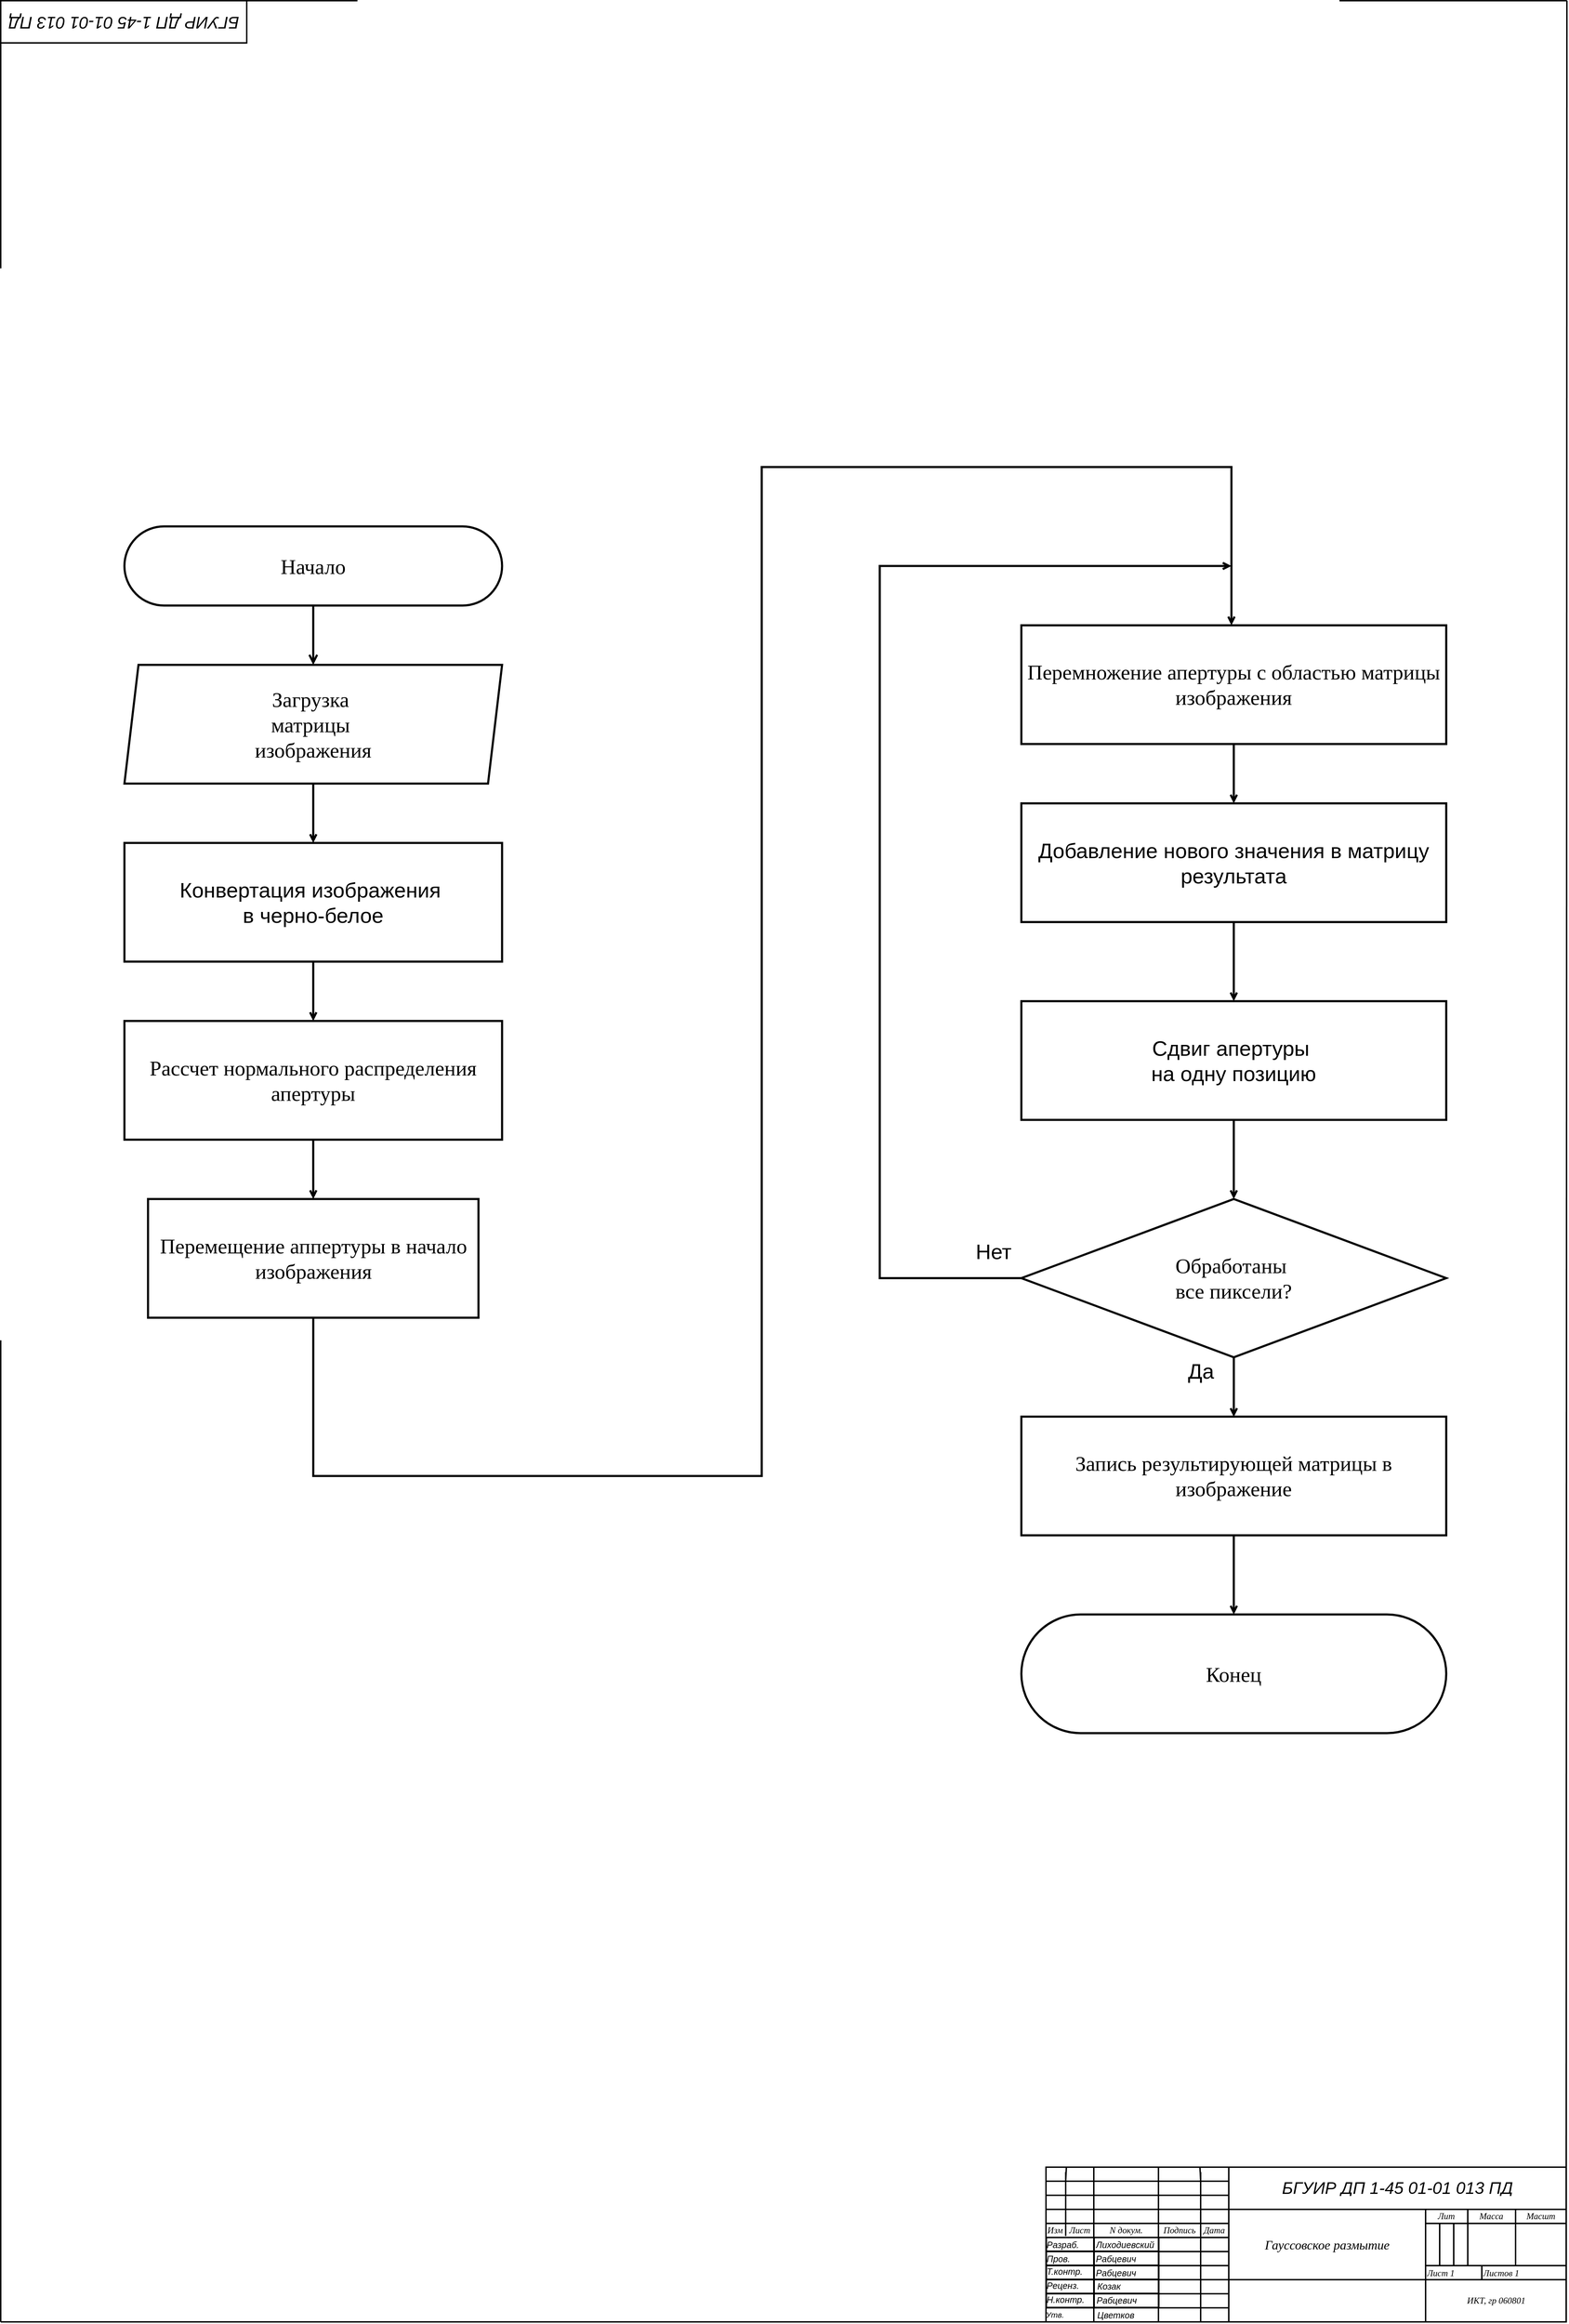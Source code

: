 <mxfile version="24.5.2" type="github">
  <diagram id="C5RBs43oDa-KdzZeNtuy" name="Page-1">
    <mxGraphModel dx="4946" dy="2580" grid="1" gridSize="10" guides="1" tooltips="1" connect="1" arrows="1" fold="1" page="1" pageScale="1" pageWidth="827" pageHeight="1169" math="0" shadow="0">
      <root>
        <mxCell id="WIyWlLk6GJQsqaUBKTNV-0" />
        <mxCell id="WIyWlLk6GJQsqaUBKTNV-1" parent="WIyWlLk6GJQsqaUBKTNV-0" />
        <UserObject label="&lt;div style=&quot;font-size: 1px&quot;&gt;&lt;p style=&quot;text-align:center;margin-left:0;margin-right:0;margin-top:0px;margin-bottom:0px;text-indent:0;vertical-align:middle;direction:ltr;&quot;&gt;&lt;font style=&quot;font-size:28.22px;font-family:Arial;color:#ff0000;direction:ltr;letter-spacing:0px;line-height:120%;opacity:1&quot;&gt;&lt;i style=&quot;font-size: 12px; color: rgb(0, 0, 0);&quot;&gt;&lt;font style=&quot;font-size: 24px;&quot;&gt;БГУИР ДП 1-45 01-01 013 ПД&lt;/font&gt;&lt;/i&gt;&lt;br&gt;&lt;/font&gt;&lt;/p&gt;&lt;/div&gt;" tags="Background" id="1986AtK6y2KFsTvhVVYB-207">
          <mxCell style="verticalAlign=middle;align=center;overflow=width;vsdxID=1439;rotation=180;fillColor=none;gradientColor=none;shape=stencil(nZBLDoAgDERP0z3SIyjew0SURgSD+Lu9kMZoXLhwN9O+tukAlrNpJg1SzDH4QW/URgNYgZTkjA4UkwJUgGXng+6DX1zLfmoymdXo17xh5zmRJ6Q42BWCfc2oJfdAr+Yv+AP9Cb7OJ3H/2JG1HNGz/84klThPVCc=);strokeColor=none;strokeWidth=2;points=[];labelBackgroundColor=none;rounded=0;html=1;whiteSpace=wrap;" parent="WIyWlLk6GJQsqaUBKTNV-1" vertex="1">
            <mxGeometry x="-1530" y="197" width="350" height="60" as="geometry" />
          </mxCell>
        </UserObject>
        <UserObject label="" tags="Background" id="1986AtK6y2KFsTvhVVYB-84">
          <mxCell style="vsdxID=623;fillColor=none;gradientColor=none;strokeColor=none;strokeWidth=2;points=[];labelBackgroundColor=none;rounded=0;html=1;whiteSpace=wrap;" parent="WIyWlLk6GJQsqaUBKTNV-1" vertex="1">
            <mxGeometry x="-43" y="3277" width="740" height="220" as="geometry" />
          </mxCell>
        </UserObject>
        <mxCell id="1986AtK6y2KFsTvhVVYB-85" style="vsdxID=624;fillColor=none;gradientColor=none;shape=stencil(nZBLDoAgDERP0z3SIyjew0SURgSD+Lu9kMZoXLhwN9O+tukAlrNpJg1SzDH4QW/URgNYgZTkjA4UkwJUgGXng+6DX1zLfmoymdXo17xh5zmRJ6Q42BWCfc2oJfdAr+Yv+AP9Cb7OJ3H/2JG1HNGz/84klThPVCc=);strokeColor=#000000;strokeWidth=2;points=[[0.5,0,0],[0.5,0,0],[0.5,0.5,0],[0.5,0.5,0],[1,0.5,0],[0.5,0,0],[1,0,0]];labelBackgroundColor=none;rounded=0;html=1;whiteSpace=wrap;" parent="1986AtK6y2KFsTvhVVYB-84" vertex="1">
          <mxGeometry width="740" height="220" as="geometry" />
        </mxCell>
        <UserObject label="&lt;div style=&quot;&quot;&gt;&lt;p style=&quot;text-align: center; margin: 0px; text-indent: 0px; vertical-align: middle; direction: ltr;&quot;&gt;&lt;font style=&quot;font-family: Arial; color: rgb(255, 0, 0); direction: ltr; letter-spacing: 0px; line-height: 100%; opacity: 1;&quot;&gt;&lt;i style=&quot;color: rgb(0, 0, 0);&quot;&gt;&lt;font style=&quot;font-size: 24px;&quot;&gt;БГУИР ДП 1-45 01-01 013 ПД&lt;/font&gt;&lt;/i&gt;&lt;i style=&quot;font-size: 33.87px;&quot;&gt;&lt;br&gt;&lt;/i&gt;&lt;/font&gt;&lt;/p&gt;&lt;/div&gt;" tags="Background" id="1986AtK6y2KFsTvhVVYB-237">
          <mxCell style="verticalAlign=middle;align=center;overflow=width;vsdxID=826;fillColor=none;gradientColor=none;shape=stencil(nZBLDoAgDERP0z3SIyjew0SURgSD+Lu9kMZoXLhwN9O+tukAlrNpJg1SzDH4QW/URgNYgZTkjA4UkwJUgGXng+6DX1zLfmoymdXo17xh5zmRJ6Q42BWCfc2oJfdAr+Yv+AP9Cb7OJ3H/2JG1HNGz/84klThPVCc=);strokeColor=none;points=[];labelBackgroundColor=none;rounded=0;html=1;whiteSpace=wrap;" parent="1986AtK6y2KFsTvhVVYB-84" vertex="1">
            <mxGeometry x="260" width="480" height="59" as="geometry" />
          </mxCell>
        </UserObject>
        <UserObject label="" tags="Background" id="1986AtK6y2KFsTvhVVYB-86">
          <mxCell style="vsdxID=625;fillColor=none;gradientColor=none;strokeColor=none;strokeWidth=2;points=[];labelBackgroundColor=none;rounded=0;html=1;whiteSpace=wrap;" parent="WIyWlLk6GJQsqaUBKTNV-1" vertex="1">
            <mxGeometry x="-43" y="3277" width="270" height="220" as="geometry" />
          </mxCell>
        </UserObject>
        <UserObject label="" tags="Connector" id="1986AtK6y2KFsTvhVVYB-87">
          <mxCell style="vsdxID=626;edgeStyle=none;startArrow=none;endArrow=none;startSize=5;endSize=5;strokeWidth=2;strokeColor=#000000;spacingTop=0;spacingBottom=0;spacingLeft=0;spacingRight=0;verticalAlign=middle;html=1;labelBackgroundColor=#ffffff;rounded=0;" parent="1986AtK6y2KFsTvhVVYB-86" edge="1">
            <mxGeometry relative="1" as="geometry">
              <mxPoint as="offset" />
              <Array as="points" />
              <mxPoint y="20" as="sourcePoint" />
              <mxPoint x="260" y="20" as="targetPoint" />
            </mxGeometry>
          </mxCell>
        </UserObject>
        <UserObject label="" tags="Connector" id="1986AtK6y2KFsTvhVVYB-88">
          <mxCell style="vsdxID=627;edgeStyle=none;startArrow=none;endArrow=none;startSize=5;endSize=5;strokeWidth=2;strokeColor=#000000;spacingTop=0;spacingBottom=0;spacingLeft=0;spacingRight=0;verticalAlign=middle;html=1;labelBackgroundColor=#ffffff;rounded=0;" parent="1986AtK6y2KFsTvhVVYB-86" edge="1">
            <mxGeometry relative="1" as="geometry">
              <mxPoint x="10" as="offset" />
              <Array as="points" />
              <mxPoint x="260" as="sourcePoint" />
              <mxPoint x="260" y="220" as="targetPoint" />
            </mxGeometry>
          </mxCell>
        </UserObject>
        <UserObject label="" tags="Connector" id="1986AtK6y2KFsTvhVVYB-89">
          <mxCell style="vsdxID=628;edgeStyle=none;startArrow=none;endArrow=none;startSize=5;endSize=5;strokeWidth=2;strokeColor=#000000;spacingTop=0;spacingBottom=0;spacingLeft=0;spacingRight=0;verticalAlign=middle;html=1;labelBackgroundColor=#ffffff;rounded=0;" parent="1986AtK6y2KFsTvhVVYB-86" edge="1">
            <mxGeometry relative="1" as="geometry">
              <mxPoint as="offset" />
              <Array as="points" />
              <mxPoint y="40" as="sourcePoint" />
              <mxPoint x="260" y="40" as="targetPoint" />
            </mxGeometry>
          </mxCell>
        </UserObject>
        <UserObject label="" tags="Connector" id="1986AtK6y2KFsTvhVVYB-90">
          <mxCell style="vsdxID=629;edgeStyle=none;startArrow=none;endArrow=none;startSize=5;endSize=5;strokeWidth=2;strokeColor=#000000;spacingTop=0;spacingBottom=0;spacingLeft=0;spacingRight=0;verticalAlign=middle;html=1;labelBackgroundColor=#ffffff;rounded=0;" parent="1986AtK6y2KFsTvhVVYB-86" edge="1">
            <mxGeometry relative="1" as="geometry">
              <mxPoint as="offset" />
              <Array as="points" />
              <mxPoint y="60" as="sourcePoint" />
              <mxPoint x="260" y="60" as="targetPoint" />
            </mxGeometry>
          </mxCell>
        </UserObject>
        <UserObject label="" tags="Connector" id="1986AtK6y2KFsTvhVVYB-91">
          <mxCell style="vsdxID=630;edgeStyle=none;startArrow=none;endArrow=none;startSize=5;endSize=5;strokeWidth=2;strokeColor=#000000;spacingTop=0;spacingBottom=0;spacingLeft=0;spacingRight=0;verticalAlign=middle;html=1;labelBackgroundColor=#ffffff;rounded=0;" parent="1986AtK6y2KFsTvhVVYB-86" edge="1">
            <mxGeometry relative="1" as="geometry">
              <mxPoint as="offset" />
              <Array as="points" />
              <mxPoint y="80" as="sourcePoint" />
              <mxPoint x="260" y="80" as="targetPoint" />
            </mxGeometry>
          </mxCell>
        </UserObject>
        <UserObject label="" tags="Connector" id="1986AtK6y2KFsTvhVVYB-92">
          <mxCell style="vsdxID=631;edgeStyle=none;startArrow=none;endArrow=none;startSize=5;endSize=5;strokeWidth=2;strokeColor=#000000;spacingTop=0;spacingBottom=0;spacingLeft=0;spacingRight=0;verticalAlign=middle;html=1;labelBackgroundColor=#ffffff;rounded=0;" parent="1986AtK6y2KFsTvhVVYB-86" edge="1">
            <mxGeometry relative="1" as="geometry">
              <mxPoint as="offset" />
              <Array as="points" />
              <mxPoint y="100" as="sourcePoint" />
              <mxPoint x="260" y="100" as="targetPoint" />
            </mxGeometry>
          </mxCell>
        </UserObject>
        <UserObject label="" tags="Connector" id="1986AtK6y2KFsTvhVVYB-93">
          <mxCell style="vsdxID=632;edgeStyle=none;startArrow=none;endArrow=none;startSize=5;endSize=5;strokeWidth=2;strokeColor=#000000;spacingTop=0;spacingBottom=0;spacingLeft=0;spacingRight=0;verticalAlign=middle;html=1;labelBackgroundColor=#ffffff;rounded=0;" parent="1986AtK6y2KFsTvhVVYB-86" edge="1">
            <mxGeometry relative="1" as="geometry">
              <mxPoint as="offset" />
              <Array as="points" />
              <mxPoint y="120" as="sourcePoint" />
              <mxPoint x="260" y="120" as="targetPoint" />
            </mxGeometry>
          </mxCell>
        </UserObject>
        <UserObject label="" tags="Connector" id="1986AtK6y2KFsTvhVVYB-94">
          <mxCell style="vsdxID=633;edgeStyle=none;startArrow=none;endArrow=none;startSize=5;endSize=5;strokeWidth=2;strokeColor=#000000;spacingTop=0;spacingBottom=0;spacingLeft=0;spacingRight=0;verticalAlign=middle;html=1;labelBackgroundColor=#ffffff;rounded=0;" parent="1986AtK6y2KFsTvhVVYB-86" edge="1">
            <mxGeometry relative="1" as="geometry">
              <mxPoint as="offset" />
              <Array as="points" />
              <mxPoint y="140" as="sourcePoint" />
              <mxPoint x="260" y="140" as="targetPoint" />
            </mxGeometry>
          </mxCell>
        </UserObject>
        <UserObject label="" tags="Connector" id="1986AtK6y2KFsTvhVVYB-95">
          <mxCell style="vsdxID=634;edgeStyle=none;startArrow=none;endArrow=none;startSize=5;endSize=5;strokeWidth=2;strokeColor=#000000;spacingTop=0;spacingBottom=0;spacingLeft=0;spacingRight=0;verticalAlign=middle;html=1;labelBackgroundColor=#ffffff;rounded=0;" parent="1986AtK6y2KFsTvhVVYB-86" edge="1">
            <mxGeometry relative="1" as="geometry">
              <mxPoint as="offset" />
              <Array as="points" />
              <mxPoint y="160" as="sourcePoint" />
              <mxPoint x="260" y="160" as="targetPoint" />
            </mxGeometry>
          </mxCell>
        </UserObject>
        <UserObject label="" tags="Connector" id="1986AtK6y2KFsTvhVVYB-96">
          <mxCell style="vsdxID=635;edgeStyle=none;startArrow=none;endArrow=none;startSize=5;endSize=5;strokeWidth=2;strokeColor=#000000;spacingTop=0;spacingBottom=0;spacingLeft=0;spacingRight=0;verticalAlign=middle;html=1;labelBackgroundColor=#ffffff;rounded=0;" parent="1986AtK6y2KFsTvhVVYB-86" edge="1">
            <mxGeometry relative="1" as="geometry">
              <mxPoint as="offset" />
              <Array as="points" />
              <mxPoint y="180" as="sourcePoint" />
              <mxPoint x="260" y="180" as="targetPoint" />
            </mxGeometry>
          </mxCell>
        </UserObject>
        <UserObject label="" tags="Connector" id="1986AtK6y2KFsTvhVVYB-97">
          <mxCell style="vsdxID=636;edgeStyle=none;startArrow=none;endArrow=none;startSize=5;endSize=5;strokeWidth=2;strokeColor=#000000;spacingTop=0;spacingBottom=0;spacingLeft=0;spacingRight=0;verticalAlign=middle;html=1;labelBackgroundColor=#ffffff;rounded=0;" parent="1986AtK6y2KFsTvhVVYB-86" edge="1">
            <mxGeometry relative="1" as="geometry">
              <mxPoint as="offset" />
              <Array as="points" />
              <mxPoint y="200" as="sourcePoint" />
              <mxPoint x="260" y="200" as="targetPoint" />
            </mxGeometry>
          </mxCell>
        </UserObject>
        <UserObject label="" tags="Background" id="1986AtK6y2KFsTvhVVYB-26">
          <mxCell style="vsdxID=160;fillColor=none;gradientColor=none;strokeColor=none;strokeWidth=2;points=[];labelBackgroundColor=none;rounded=0;html=1;whiteSpace=wrap;" parent="WIyWlLk6GJQsqaUBKTNV-1" vertex="1">
            <mxGeometry x="-43" y="3277" width="270" height="220" as="geometry" />
          </mxCell>
        </UserObject>
        <UserObject label="" tags="Connector" id="1986AtK6y2KFsTvhVVYB-27">
          <mxCell style="vsdxID=148;edgeStyle=none;startArrow=none;endArrow=none;startSize=5;endSize=5;strokeWidth=2;strokeColor=#000000;spacingTop=0;spacingBottom=0;spacingLeft=0;spacingRight=0;verticalAlign=middle;html=1;labelBackgroundColor=#ffffff;rounded=0;" parent="1986AtK6y2KFsTvhVVYB-26" edge="1">
            <mxGeometry relative="1" as="geometry">
              <mxPoint as="offset" />
              <Array as="points" />
              <mxPoint y="20" as="sourcePoint" />
              <mxPoint x="260" y="20" as="targetPoint" />
            </mxGeometry>
          </mxCell>
        </UserObject>
        <UserObject label="" tags="Connector" id="1986AtK6y2KFsTvhVVYB-28">
          <mxCell style="vsdxID=149;edgeStyle=none;startArrow=none;endArrow=none;startSize=5;endSize=5;strokeWidth=2;strokeColor=#000000;spacingTop=0;spacingBottom=0;spacingLeft=0;spacingRight=0;verticalAlign=middle;html=1;labelBackgroundColor=#ffffff;rounded=0;" parent="1986AtK6y2KFsTvhVVYB-26" edge="1">
            <mxGeometry relative="1" as="geometry">
              <mxPoint x="10" as="offset" />
              <Array as="points" />
              <mxPoint x="260" as="sourcePoint" />
              <mxPoint x="260" y="220" as="targetPoint" />
            </mxGeometry>
          </mxCell>
        </UserObject>
        <UserObject label="" tags="Connector" id="1986AtK6y2KFsTvhVVYB-29">
          <mxCell style="vsdxID=151;edgeStyle=none;startArrow=none;endArrow=none;startSize=5;endSize=5;strokeWidth=2;strokeColor=#000000;spacingTop=0;spacingBottom=0;spacingLeft=0;spacingRight=0;verticalAlign=middle;html=1;labelBackgroundColor=#ffffff;rounded=0;" parent="1986AtK6y2KFsTvhVVYB-26" edge="1">
            <mxGeometry relative="1" as="geometry">
              <mxPoint as="offset" />
              <Array as="points" />
              <mxPoint y="40" as="sourcePoint" />
              <mxPoint x="260" y="40" as="targetPoint" />
            </mxGeometry>
          </mxCell>
        </UserObject>
        <UserObject label="" tags="Connector" id="1986AtK6y2KFsTvhVVYB-30">
          <mxCell style="vsdxID=152;edgeStyle=none;startArrow=none;endArrow=none;startSize=5;endSize=5;strokeWidth=2;strokeColor=#000000;spacingTop=0;spacingBottom=0;spacingLeft=0;spacingRight=0;verticalAlign=middle;html=1;labelBackgroundColor=#ffffff;rounded=0;" parent="1986AtK6y2KFsTvhVVYB-26" edge="1">
            <mxGeometry relative="1" as="geometry">
              <mxPoint as="offset" />
              <Array as="points" />
              <mxPoint y="60" as="sourcePoint" />
              <mxPoint x="260" y="60" as="targetPoint" />
            </mxGeometry>
          </mxCell>
        </UserObject>
        <UserObject label="" tags="Connector" id="1986AtK6y2KFsTvhVVYB-31">
          <mxCell style="vsdxID=153;edgeStyle=none;startArrow=none;endArrow=none;startSize=5;endSize=5;strokeWidth=2;strokeColor=#000000;spacingTop=0;spacingBottom=0;spacingLeft=0;spacingRight=0;verticalAlign=middle;html=1;labelBackgroundColor=#ffffff;rounded=0;" parent="1986AtK6y2KFsTvhVVYB-26" edge="1">
            <mxGeometry relative="1" as="geometry">
              <mxPoint as="offset" />
              <Array as="points" />
              <mxPoint y="80" as="sourcePoint" />
              <mxPoint x="260" y="80" as="targetPoint" />
            </mxGeometry>
          </mxCell>
        </UserObject>
        <UserObject label="" tags="Connector" id="1986AtK6y2KFsTvhVVYB-32">
          <mxCell style="vsdxID=154;edgeStyle=none;startArrow=none;endArrow=none;startSize=5;endSize=5;strokeWidth=2;strokeColor=#000000;spacingTop=0;spacingBottom=0;spacingLeft=0;spacingRight=0;verticalAlign=middle;html=1;labelBackgroundColor=#ffffff;rounded=0;" parent="1986AtK6y2KFsTvhVVYB-26" edge="1">
            <mxGeometry relative="1" as="geometry">
              <mxPoint as="offset" />
              <Array as="points" />
              <mxPoint y="100" as="sourcePoint" />
              <mxPoint x="260" y="100" as="targetPoint" />
            </mxGeometry>
          </mxCell>
        </UserObject>
        <UserObject label="" tags="Connector" id="1986AtK6y2KFsTvhVVYB-33">
          <mxCell style="vsdxID=155;edgeStyle=none;startArrow=none;endArrow=none;startSize=5;endSize=5;strokeWidth=2;strokeColor=#000000;spacingTop=0;spacingBottom=0;spacingLeft=0;spacingRight=0;verticalAlign=middle;html=1;labelBackgroundColor=#ffffff;rounded=0;" parent="1986AtK6y2KFsTvhVVYB-26" edge="1">
            <mxGeometry relative="1" as="geometry">
              <mxPoint as="offset" />
              <Array as="points" />
              <mxPoint y="120" as="sourcePoint" />
              <mxPoint x="260" y="120" as="targetPoint" />
            </mxGeometry>
          </mxCell>
        </UserObject>
        <UserObject label="" tags="Connector" id="1986AtK6y2KFsTvhVVYB-34">
          <mxCell style="vsdxID=156;edgeStyle=none;startArrow=none;endArrow=none;startSize=5;endSize=5;strokeWidth=2;strokeColor=#000000;spacingTop=0;spacingBottom=0;spacingLeft=0;spacingRight=0;verticalAlign=middle;html=1;labelBackgroundColor=#ffffff;rounded=0;" parent="1986AtK6y2KFsTvhVVYB-26" edge="1">
            <mxGeometry relative="1" as="geometry">
              <mxPoint as="offset" />
              <Array as="points" />
              <mxPoint y="140" as="sourcePoint" />
              <mxPoint x="260" y="140" as="targetPoint" />
            </mxGeometry>
          </mxCell>
        </UserObject>
        <UserObject label="" tags="Connector" id="1986AtK6y2KFsTvhVVYB-35">
          <mxCell style="vsdxID=157;edgeStyle=none;startArrow=none;endArrow=none;startSize=5;endSize=5;strokeWidth=2;strokeColor=#000000;spacingTop=0;spacingBottom=0;spacingLeft=0;spacingRight=0;verticalAlign=middle;html=1;labelBackgroundColor=#ffffff;rounded=0;" parent="1986AtK6y2KFsTvhVVYB-26" edge="1">
            <mxGeometry relative="1" as="geometry">
              <mxPoint as="offset" />
              <Array as="points" />
              <mxPoint y="160" as="sourcePoint" />
              <mxPoint x="260" y="160" as="targetPoint" />
            </mxGeometry>
          </mxCell>
        </UserObject>
        <UserObject label="" tags="Connector" id="1986AtK6y2KFsTvhVVYB-36">
          <mxCell style="vsdxID=158;edgeStyle=none;startArrow=none;endArrow=none;startSize=5;endSize=5;strokeWidth=2;strokeColor=#000000;spacingTop=0;spacingBottom=0;spacingLeft=0;spacingRight=0;verticalAlign=middle;html=1;labelBackgroundColor=#ffffff;rounded=0;" parent="1986AtK6y2KFsTvhVVYB-26" edge="1">
            <mxGeometry relative="1" as="geometry">
              <mxPoint as="offset" />
              <Array as="points" />
              <mxPoint y="180" as="sourcePoint" />
              <mxPoint x="260" y="180" as="targetPoint" />
            </mxGeometry>
          </mxCell>
        </UserObject>
        <UserObject label="" tags="Connector" id="1986AtK6y2KFsTvhVVYB-37">
          <mxCell style="vsdxID=159;edgeStyle=none;startArrow=none;endArrow=none;startSize=5;endSize=5;strokeWidth=2;strokeColor=#000000;spacingTop=0;spacingBottom=0;spacingLeft=0;spacingRight=0;verticalAlign=middle;html=1;labelBackgroundColor=#ffffff;rounded=0;" parent="1986AtK6y2KFsTvhVVYB-26" edge="1">
            <mxGeometry relative="1" as="geometry">
              <mxPoint as="offset" />
              <Array as="points" />
              <mxPoint y="200" as="sourcePoint" />
              <mxPoint x="260" y="200" as="targetPoint" />
            </mxGeometry>
          </mxCell>
        </UserObject>
        <UserObject label="&lt;div style=&quot;&quot;&gt;&lt;p style=&quot;text-align: left; margin: 0px; text-indent: 0px; vertical-align: middle; direction: ltr;&quot;&gt;&lt;i style=&quot;font-family: Arial; font-size: 12.7px;&quot;&gt;Цветков&lt;/i&gt;&lt;br&gt;&lt;/p&gt;&lt;/div&gt;" tags="Background" id="1986AtK6y2KFsTvhVVYB-154">
          <mxCell style="verticalAlign=middle;align=left;overflow=width;vsdxID=720;fillColor=none;gradientColor=none;shape=stencil(nZBLDoAgDERP0z3SIyjew0SURgSD+Lu9kMZoXLhwN9O+tukAlrNpJg1SzDH4QW/URgNYgZTkjA4UkwJUgGXng+6DX1zLfmoymdXo17xh5zmRJ6Q42BWCfc2oJfdAr+Yv+AP9Cb7OJ3H/2JG1HNGz/84klThPVCc=);strokeColor=none;points=[];labelBackgroundColor=none;rounded=0;html=1;whiteSpace=wrap;" parent="WIyWlLk6GJQsqaUBKTNV-1" vertex="1">
            <mxGeometry x="30" y="3480" width="80" height="16" as="geometry" />
          </mxCell>
        </UserObject>
        <UserObject label="" tags="Background" id="1986AtK6y2KFsTvhVVYB-206">
          <mxCell style="vsdxID=1438;fillColor=none;gradientColor=none;shape=stencil(nZBLDoAgDERP0z3SIyjew0SURgSD+Lu9kMZoXLhwN9O+tukAlrNpJg1SzDH4QW/URgNYgZTkjA4UkwJUgGXng+6DX1zLfmoymdXo17xh5zmRJ6Q42BWCfc2oJfdAr+Yv+AP9Cb7OJ3H/2JG1HNGz/84klThPVCc=);strokeColor=#000000;strokeWidth=2;points=[[1,0.5,0],[0.5,0,0],[0.5,0.5,0],[0.5,0.5,0]];labelBackgroundColor=none;rounded=0;html=1;whiteSpace=wrap;fontColor=default;" parent="WIyWlLk6GJQsqaUBKTNV-1" vertex="1">
            <mxGeometry x="-1530" y="197" width="350" height="60" as="geometry" />
          </mxCell>
        </UserObject>
        <UserObject label="" tags="Connector" id="1986AtK6y2KFsTvhVVYB-232">
          <mxCell style="vsdxID=71;edgeStyle=none;startArrow=none;endArrow=none;startSize=5;endSize=5;strokeWidth=2;strokeColor=#000000;spacingTop=0;spacingBottom=0;spacingLeft=0;spacingRight=0;verticalAlign=middle;html=1;labelBackgroundColor=#ffffff;rounded=0;" parent="WIyWlLk6GJQsqaUBKTNV-1" edge="1">
            <mxGeometry relative="1" as="geometry">
              <mxPoint x="-10" as="offset" />
              <Array as="points" />
              <mxPoint x="698" y="197" as="sourcePoint" />
              <mxPoint x="697" y="3497" as="targetPoint" />
            </mxGeometry>
          </mxCell>
        </UserObject>
        <UserObject label="" tags="Connector" id="1986AtK6y2KFsTvhVVYB-38">
          <mxCell style="vsdxID=162;edgeStyle=none;startArrow=none;endArrow=none;startSize=5;endSize=5;strokeWidth=2;strokeColor=#000000;spacingTop=0;spacingBottom=0;spacingLeft=0;spacingRight=0;verticalAlign=middle;html=1;labelBackgroundColor=#ffffff;rounded=0;" parent="WIyWlLk6GJQsqaUBKTNV-1" edge="1">
            <mxGeometry relative="1" as="geometry">
              <mxPoint x="10" as="offset" />
              <Array as="points" />
              <mxPoint x="-15" y="3284" as="sourcePoint" />
              <mxPoint x="-15" y="3297" as="targetPoint" />
            </mxGeometry>
          </mxCell>
        </UserObject>
        <UserObject label="" tags="Connector" id="1986AtK6y2KFsTvhVVYB-39">
          <mxCell style="vsdxID=163;edgeStyle=none;startArrow=none;endArrow=none;startSize=5;endSize=5;strokeWidth=2;strokeColor=#000000;spacingTop=0;spacingBottom=0;spacingLeft=0;spacingRight=0;verticalAlign=middle;html=1;labelBackgroundColor=#ffffff;rounded=0;" parent="WIyWlLk6GJQsqaUBKTNV-1" edge="1">
            <mxGeometry relative="1" as="geometry">
              <mxPoint x="-10" as="offset" />
              <Array as="points" />
              <mxPoint x="-15" y="3296" as="sourcePoint" />
              <mxPoint x="-15" y="3317" as="targetPoint" />
            </mxGeometry>
          </mxCell>
        </UserObject>
        <UserObject label="" tags="Connector" id="1986AtK6y2KFsTvhVVYB-40">
          <mxCell style="vsdxID=164;edgeStyle=none;startArrow=none;endArrow=none;startSize=5;endSize=5;strokeWidth=2;strokeColor=#000000;spacingTop=0;spacingBottom=0;spacingLeft=0;spacingRight=0;verticalAlign=middle;html=1;labelBackgroundColor=#ffffff;rounded=0;" parent="WIyWlLk6GJQsqaUBKTNV-1" edge="1">
            <mxGeometry relative="1" as="geometry">
              <mxPoint x="-10" as="offset" />
              <Array as="points" />
              <mxPoint x="-15" y="3317" as="sourcePoint" />
              <mxPoint x="-15" y="3337" as="targetPoint" />
            </mxGeometry>
          </mxCell>
        </UserObject>
        <UserObject label="" tags="Connector" id="1986AtK6y2KFsTvhVVYB-41">
          <mxCell style="vsdxID=165;edgeStyle=none;startArrow=none;endArrow=none;startSize=5;endSize=5;strokeWidth=2;strokeColor=#000000;spacingTop=0;spacingBottom=0;spacingLeft=0;spacingRight=0;verticalAlign=middle;html=1;labelBackgroundColor=#ffffff;rounded=0;" parent="WIyWlLk6GJQsqaUBKTNV-1" edge="1">
            <mxGeometry relative="1" as="geometry">
              <mxPoint x="-10" as="offset" />
              <Array as="points" />
              <mxPoint x="-15" y="3337" as="sourcePoint" />
              <mxPoint x="-15" y="3357" as="targetPoint" />
            </mxGeometry>
          </mxCell>
        </UserObject>
        <UserObject label="" tags="Connector" id="1986AtK6y2KFsTvhVVYB-42">
          <mxCell style="vsdxID=166;edgeStyle=none;startArrow=none;endArrow=none;startSize=5;endSize=5;strokeWidth=2;strokeColor=#000000;spacingTop=0;spacingBottom=0;spacingLeft=0;spacingRight=0;verticalAlign=middle;html=1;labelBackgroundColor=#ffffff;rounded=0;" parent="WIyWlLk6GJQsqaUBKTNV-1" edge="1">
            <mxGeometry relative="1" as="geometry">
              <mxPoint x="10" as="offset" />
              <Array as="points" />
              <mxPoint x="25" y="3284" as="sourcePoint" />
              <mxPoint x="25" y="3297" as="targetPoint" />
            </mxGeometry>
          </mxCell>
        </UserObject>
        <UserObject label="" tags="Connector" id="1986AtK6y2KFsTvhVVYB-43">
          <mxCell style="vsdxID=167;edgeStyle=none;startArrow=none;endArrow=none;startSize=5;endSize=5;strokeWidth=2;strokeColor=#000000;spacingTop=0;spacingBottom=0;spacingLeft=0;spacingRight=0;verticalAlign=middle;html=1;labelBackgroundColor=#ffffff;rounded=0;" parent="WIyWlLk6GJQsqaUBKTNV-1" edge="1">
            <mxGeometry relative="1" as="geometry">
              <mxPoint x="10" as="offset" />
              <Array as="points" />
              <mxPoint x="25" y="3297" as="sourcePoint" />
              <mxPoint x="25" y="3317" as="targetPoint" />
            </mxGeometry>
          </mxCell>
        </UserObject>
        <UserObject label="" tags="Connector" id="1986AtK6y2KFsTvhVVYB-44">
          <mxCell style="vsdxID=168;edgeStyle=none;startArrow=none;endArrow=none;startSize=5;endSize=5;strokeWidth=2;strokeColor=#000000;spacingTop=0;spacingBottom=0;spacingLeft=0;spacingRight=0;verticalAlign=middle;html=1;labelBackgroundColor=#ffffff;rounded=0;" parent="WIyWlLk6GJQsqaUBKTNV-1" edge="1">
            <mxGeometry relative="1" as="geometry">
              <mxPoint x="10" as="offset" />
              <Array as="points" />
              <mxPoint x="25" y="3317" as="sourcePoint" />
              <mxPoint x="25" y="3337" as="targetPoint" />
            </mxGeometry>
          </mxCell>
        </UserObject>
        <UserObject label="" tags="Connector" id="1986AtK6y2KFsTvhVVYB-45">
          <mxCell style="vsdxID=169;edgeStyle=none;startArrow=none;endArrow=none;startSize=5;endSize=5;strokeWidth=2;strokeColor=#000000;spacingTop=0;spacingBottom=0;spacingLeft=0;spacingRight=0;verticalAlign=middle;html=1;labelBackgroundColor=#ffffff;rounded=0;" parent="WIyWlLk6GJQsqaUBKTNV-1" edge="1">
            <mxGeometry relative="1" as="geometry">
              <mxPoint x="10" as="offset" />
              <Array as="points" />
              <mxPoint x="25" y="3337" as="sourcePoint" />
              <mxPoint x="25" y="3357" as="targetPoint" />
            </mxGeometry>
          </mxCell>
        </UserObject>
        <UserObject label="" tags="Connector" id="1986AtK6y2KFsTvhVVYB-46">
          <mxCell style="vsdxID=170;edgeStyle=none;startArrow=none;endArrow=none;startSize=5;endSize=5;strokeWidth=2;strokeColor=#000000;spacingTop=0;spacingBottom=0;spacingLeft=0;spacingRight=0;verticalAlign=middle;html=1;labelBackgroundColor=#ffffff;rounded=0;" parent="WIyWlLk6GJQsqaUBKTNV-1" edge="1">
            <mxGeometry relative="1" as="geometry">
              <mxPoint x="10" as="offset" />
              <Array as="points" />
              <mxPoint x="117" y="3276" as="sourcePoint" />
              <mxPoint x="117" y="3496" as="targetPoint" />
            </mxGeometry>
          </mxCell>
        </UserObject>
        <UserObject label="" tags="Connector" id="1986AtK6y2KFsTvhVVYB-47">
          <mxCell style="vsdxID=171;edgeStyle=none;startArrow=none;endArrow=none;startSize=5;endSize=5;strokeWidth=2;strokeColor=#000000;spacingTop=0;spacingBottom=0;spacingLeft=0;spacingRight=0;verticalAlign=middle;html=1;labelBackgroundColor=#ffffff;rounded=0;" parent="WIyWlLk6GJQsqaUBKTNV-1" edge="1">
            <mxGeometry relative="1" as="geometry">
              <mxPoint x="10" as="offset" />
              <Array as="points" />
              <mxPoint x="117" y="3297" as="sourcePoint" />
              <mxPoint x="117" y="3317" as="targetPoint" />
            </mxGeometry>
          </mxCell>
        </UserObject>
        <UserObject label="" tags="Connector" id="1986AtK6y2KFsTvhVVYB-48">
          <mxCell style="vsdxID=172;edgeStyle=none;startArrow=none;endArrow=none;startSize=5;endSize=5;strokeWidth=2;strokeColor=#000000;spacingTop=0;spacingBottom=0;spacingLeft=0;spacingRight=0;verticalAlign=middle;html=1;labelBackgroundColor=#ffffff;rounded=0;" parent="WIyWlLk6GJQsqaUBKTNV-1" edge="1">
            <mxGeometry relative="1" as="geometry">
              <mxPoint x="10" as="offset" />
              <Array as="points" />
              <mxPoint x="117" y="3317" as="sourcePoint" />
              <mxPoint x="117" y="3337" as="targetPoint" />
            </mxGeometry>
          </mxCell>
        </UserObject>
        <UserObject label="" tags="Connector" id="1986AtK6y2KFsTvhVVYB-49">
          <mxCell style="vsdxID=173;edgeStyle=none;startArrow=none;endArrow=none;startSize=5;endSize=5;strokeWidth=2;strokeColor=#000000;spacingTop=0;spacingBottom=0;spacingLeft=0;spacingRight=0;verticalAlign=middle;html=1;labelBackgroundColor=#ffffff;rounded=0;" parent="WIyWlLk6GJQsqaUBKTNV-1" edge="1">
            <mxGeometry relative="1" as="geometry">
              <mxPoint x="10" as="offset" />
              <Array as="points" />
              <mxPoint x="117" y="3337" as="sourcePoint" />
              <mxPoint x="117" y="3357" as="targetPoint" />
            </mxGeometry>
          </mxCell>
        </UserObject>
        <UserObject label="" tags="Connector" id="1986AtK6y2KFsTvhVVYB-50">
          <mxCell style="vsdxID=174;edgeStyle=none;startArrow=none;endArrow=none;startSize=5;endSize=5;strokeWidth=2;strokeColor=#000000;spacingTop=0;spacingBottom=0;spacingLeft=0;spacingRight=0;verticalAlign=middle;html=1;labelBackgroundColor=#ffffff;rounded=0;" parent="WIyWlLk6GJQsqaUBKTNV-1" edge="1">
            <mxGeometry relative="1" as="geometry">
              <mxPoint x="10" as="offset" />
              <Array as="points" />
              <mxPoint x="177" y="3284" as="sourcePoint" />
              <mxPoint x="177" y="3297" as="targetPoint" />
            </mxGeometry>
          </mxCell>
        </UserObject>
        <UserObject label="" tags="Connector" id="1986AtK6y2KFsTvhVVYB-51">
          <mxCell style="vsdxID=175;edgeStyle=none;startArrow=none;endArrow=none;startSize=5;endSize=5;strokeWidth=2;strokeColor=#000000;spacingTop=0;spacingBottom=0;spacingLeft=0;spacingRight=0;verticalAlign=middle;html=1;labelBackgroundColor=#ffffff;rounded=0;" parent="WIyWlLk6GJQsqaUBKTNV-1" edge="1">
            <mxGeometry relative="1" as="geometry">
              <mxPoint x="10" as="offset" />
              <Array as="points" />
              <mxPoint x="177" y="3297" as="sourcePoint" />
              <mxPoint x="177" y="3317" as="targetPoint" />
            </mxGeometry>
          </mxCell>
        </UserObject>
        <UserObject label="" tags="Connector" id="1986AtK6y2KFsTvhVVYB-52">
          <mxCell style="vsdxID=176;edgeStyle=none;startArrow=none;endArrow=none;startSize=5;endSize=5;strokeWidth=2;strokeColor=#000000;spacingTop=0;spacingBottom=0;spacingLeft=0;spacingRight=0;verticalAlign=middle;html=1;labelBackgroundColor=#ffffff;rounded=0;" parent="WIyWlLk6GJQsqaUBKTNV-1" edge="1">
            <mxGeometry relative="1" as="geometry">
              <mxPoint x="10" as="offset" />
              <Array as="points" />
              <mxPoint x="177" y="3317" as="sourcePoint" />
              <mxPoint x="177" y="3337" as="targetPoint" />
            </mxGeometry>
          </mxCell>
        </UserObject>
        <UserObject label="" tags="Connector" id="1986AtK6y2KFsTvhVVYB-53">
          <mxCell style="vsdxID=180;edgeStyle=none;startArrow=none;endArrow=none;startSize=5;endSize=5;strokeWidth=2;strokeColor=#000000;spacingTop=0;spacingBottom=0;spacingLeft=0;spacingRight=0;verticalAlign=middle;html=1;labelBackgroundColor=#ffffff;rounded=0;" parent="WIyWlLk6GJQsqaUBKTNV-1" edge="1">
            <mxGeometry relative="1" as="geometry">
              <mxPoint x="10" as="offset" />
              <Array as="points" />
              <mxPoint x="177" y="3397" as="sourcePoint" />
              <mxPoint x="177" y="3417" as="targetPoint" />
            </mxGeometry>
          </mxCell>
        </UserObject>
        <UserObject label="" tags="Connector" id="1986AtK6y2KFsTvhVVYB-54">
          <mxCell style="vsdxID=181;edgeStyle=none;startArrow=none;endArrow=none;startSize=5;endSize=5;strokeWidth=2;strokeColor=#000000;spacingTop=0;spacingBottom=0;spacingLeft=0;spacingRight=0;verticalAlign=middle;html=1;labelBackgroundColor=#ffffff;rounded=0;" parent="WIyWlLk6GJQsqaUBKTNV-1" edge="1">
            <mxGeometry relative="1" as="geometry">
              <mxPoint x="10" as="offset" />
              <Array as="points" />
              <mxPoint x="177" y="3417" as="sourcePoint" />
              <mxPoint x="177" y="3437" as="targetPoint" />
            </mxGeometry>
          </mxCell>
        </UserObject>
        <UserObject label="" tags="Connector" id="1986AtK6y2KFsTvhVVYB-55">
          <mxCell style="vsdxID=186;edgeStyle=none;startArrow=none;endArrow=none;startSize=5;endSize=5;strokeWidth=2;strokeColor=#000000;spacingTop=0;spacingBottom=0;spacingLeft=0;spacingRight=0;verticalAlign=middle;html=1;labelBackgroundColor=#ffffff;rounded=0;" parent="WIyWlLk6GJQsqaUBKTNV-1" edge="1">
            <mxGeometry relative="1" as="geometry">
              <mxPoint x="10" as="offset" />
              <Array as="points" />
              <mxPoint x="117" y="3357" as="sourcePoint" />
              <mxPoint x="117" y="3377" as="targetPoint" />
            </mxGeometry>
          </mxCell>
        </UserObject>
        <UserObject label="" tags="Connector" id="1986AtK6y2KFsTvhVVYB-56">
          <mxCell style="vsdxID=190;edgeStyle=none;startArrow=none;endArrow=none;startSize=5;endSize=5;strokeWidth=2;strokeColor=#000000;spacingTop=0;spacingBottom=0;spacingLeft=0;spacingRight=0;verticalAlign=middle;html=1;labelBackgroundColor=#ffffff;rounded=0;" parent="WIyWlLk6GJQsqaUBKTNV-1" edge="1">
            <mxGeometry relative="1" as="geometry">
              <mxPoint x="10" as="offset" />
              <Array as="points" />
              <mxPoint x="177" y="3437" as="sourcePoint" />
              <mxPoint x="177" y="3457" as="targetPoint" />
            </mxGeometry>
          </mxCell>
        </UserObject>
        <UserObject label="" tags="Connector" id="1986AtK6y2KFsTvhVVYB-57">
          <mxCell style="vsdxID=191;edgeStyle=none;startArrow=none;endArrow=none;startSize=5;endSize=5;strokeWidth=2;strokeColor=#000000;spacingTop=0;spacingBottom=0;spacingLeft=0;spacingRight=0;verticalAlign=middle;html=1;labelBackgroundColor=#ffffff;rounded=0;" parent="WIyWlLk6GJQsqaUBKTNV-1" edge="1">
            <mxGeometry relative="1" as="geometry">
              <mxPoint x="10" as="offset" />
              <Array as="points" />
              <mxPoint x="177" y="3457" as="sourcePoint" />
              <mxPoint x="177" y="3477" as="targetPoint" />
            </mxGeometry>
          </mxCell>
        </UserObject>
        <UserObject label="" tags="Connector" id="1986AtK6y2KFsTvhVVYB-58">
          <mxCell style="vsdxID=192;edgeStyle=none;startArrow=none;endArrow=none;startSize=5;endSize=5;strokeWidth=2;strokeColor=#000000;spacingTop=0;spacingBottom=0;spacingLeft=0;spacingRight=0;verticalAlign=middle;html=1;labelBackgroundColor=#ffffff;rounded=0;" parent="WIyWlLk6GJQsqaUBKTNV-1" edge="1">
            <mxGeometry relative="1" as="geometry">
              <mxPoint x="10" as="offset" />
              <Array as="points" />
              <mxPoint x="177" y="3477" as="sourcePoint" />
              <mxPoint x="177" y="3497" as="targetPoint" />
            </mxGeometry>
          </mxCell>
        </UserObject>
        <UserObject label="" tags="Connector" id="1986AtK6y2KFsTvhVVYB-59">
          <mxCell style="vsdxID=195;edgeStyle=none;startArrow=none;endArrow=none;startSize=5;endSize=5;strokeWidth=2;strokeColor=#000000;spacingTop=0;spacingBottom=0;spacingLeft=0;spacingRight=0;verticalAlign=middle;html=1;labelBackgroundColor=#ffffff;rounded=0;" parent="WIyWlLk6GJQsqaUBKTNV-1" edge="1">
            <mxGeometry relative="1" as="geometry">
              <mxPoint x="10" as="offset" />
              <Array as="points" />
              <mxPoint x="117" y="3477" as="sourcePoint" />
              <mxPoint x="117" y="3497" as="targetPoint" />
            </mxGeometry>
          </mxCell>
        </UserObject>
        <UserObject label="" tags="Connector" id="1986AtK6y2KFsTvhVVYB-60">
          <mxCell style="vsdxID=196;edgeStyle=none;startArrow=none;endArrow=none;startSize=5;endSize=5;strokeWidth=2;strokeColor=#000000;spacingTop=0;spacingBottom=0;spacingLeft=0;spacingRight=0;verticalAlign=middle;html=1;labelBackgroundColor=#ffffff;rounded=0;" parent="WIyWlLk6GJQsqaUBKTNV-1" edge="1">
            <mxGeometry relative="1" as="geometry">
              <mxPoint x="10" as="offset" />
              <Array as="points" />
              <mxPoint x="25" y="3357" as="sourcePoint" />
              <mxPoint x="25" y="3377" as="targetPoint" />
            </mxGeometry>
          </mxCell>
        </UserObject>
        <UserObject label="" tags="Connector" id="1986AtK6y2KFsTvhVVYB-61">
          <mxCell style="vsdxID=202;edgeStyle=none;startArrow=none;endArrow=none;startSize=5;endSize=5;strokeWidth=2;strokeColor=#000000;spacingTop=0;spacingBottom=0;spacingLeft=0;spacingRight=0;verticalAlign=middle;html=1;labelBackgroundColor=#ffffff;rounded=0;" parent="WIyWlLk6GJQsqaUBKTNV-1" edge="1">
            <mxGeometry relative="1" as="geometry">
              <mxPoint x="10" as="offset" />
              <Array as="points" />
              <mxPoint x="25" y="3477" as="sourcePoint" />
              <mxPoint x="25" y="3497" as="targetPoint" />
            </mxGeometry>
          </mxCell>
        </UserObject>
        <UserObject label="" tags="Connector" id="1986AtK6y2KFsTvhVVYB-62">
          <mxCell style="vsdxID=161;edgeStyle=none;startArrow=none;endArrow=none;startSize=5;endSize=5;strokeWidth=2;strokeColor=#000000;spacingTop=0;spacingBottom=0;spacingLeft=0;spacingRight=0;verticalAlign=middle;html=1;labelBackgroundColor=#ffffff;rounded=0;" parent="WIyWlLk6GJQsqaUBKTNV-1" edge="1">
            <mxGeometry relative="1" as="geometry">
              <mxPoint x="-10" as="offset" />
              <Array as="points" />
              <mxPoint x="-15" y="3357" as="sourcePoint" />
              <mxPoint x="-15" y="3375" as="targetPoint" />
            </mxGeometry>
          </mxCell>
        </UserObject>
        <UserObject label="" tags="Connector" id="1986AtK6y2KFsTvhVVYB-63">
          <mxCell style="vsdxID=206;edgeStyle=none;startArrow=none;endArrow=none;startSize=5;endSize=5;strokeWidth=2;strokeColor=#000000;spacingTop=0;spacingBottom=0;spacingLeft=0;spacingRight=0;verticalAlign=middle;html=1;labelBackgroundColor=#ffffff;rounded=0;" parent="WIyWlLk6GJQsqaUBKTNV-1" edge="1">
            <mxGeometry relative="1" as="geometry">
              <mxPoint as="offset" />
              <Array as="points" />
              <mxPoint x="697" y="3437" as="sourcePoint" />
              <mxPoint x="217" y="3437" as="targetPoint" />
            </mxGeometry>
          </mxCell>
        </UserObject>
        <UserObject label="" tags="Connector" id="1986AtK6y2KFsTvhVVYB-64">
          <mxCell style="vsdxID=208;edgeStyle=none;startArrow=none;endArrow=none;startSize=5;endSize=5;strokeWidth=2;strokeColor=#000000;spacingTop=0;spacingBottom=0;spacingLeft=0;spacingRight=0;verticalAlign=middle;html=1;labelBackgroundColor=#ffffff;rounded=0;" parent="WIyWlLk6GJQsqaUBKTNV-1" edge="1">
            <mxGeometry relative="1" as="geometry">
              <mxPoint x="10" as="offset" />
              <Array as="points" />
              <mxPoint x="497" y="3497" as="sourcePoint" />
              <mxPoint x="497" y="3437" as="targetPoint" />
            </mxGeometry>
          </mxCell>
        </UserObject>
        <UserObject label="" tags="Connector" id="1986AtK6y2KFsTvhVVYB-65">
          <mxCell style="vsdxID=209;edgeStyle=none;startArrow=none;endArrow=none;startSize=5;endSize=5;strokeWidth=2;strokeColor=#000000;spacingTop=0;spacingBottom=0;spacingLeft=0;spacingRight=0;verticalAlign=middle;html=1;labelBackgroundColor=#ffffff;rounded=0;" parent="WIyWlLk6GJQsqaUBKTNV-1" edge="1">
            <mxGeometry relative="1" as="geometry">
              <mxPoint x="-10" y="-1" as="offset" />
              <Array as="points" />
              <mxPoint x="497" y="3337" as="sourcePoint" />
              <mxPoint x="497" y="3437" as="targetPoint" />
            </mxGeometry>
          </mxCell>
        </UserObject>
        <UserObject label="" tags="Connector" id="1986AtK6y2KFsTvhVVYB-66">
          <mxCell style="vsdxID=204;edgeStyle=none;startArrow=none;endArrow=none;startSize=5;endSize=5;strokeWidth=2;strokeColor=#000000;spacingTop=0;spacingBottom=0;spacingLeft=0;spacingRight=0;verticalAlign=middle;html=1;labelBackgroundColor=#ffffff;rounded=0;" parent="WIyWlLk6GJQsqaUBKTNV-1" edge="1">
            <mxGeometry relative="1" as="geometry">
              <mxPoint as="offset" />
              <Array as="points" />
              <mxPoint x="697" y="3337" as="sourcePoint" />
              <mxPoint x="497" y="3337" as="targetPoint" />
            </mxGeometry>
          </mxCell>
        </UserObject>
        <UserObject label="" tags="Connector" id="1986AtK6y2KFsTvhVVYB-67">
          <mxCell style="vsdxID=205;edgeStyle=none;startArrow=none;endArrow=none;startSize=5;endSize=5;strokeWidth=2;strokeColor=#000000;spacingTop=0;spacingBottom=0;spacingLeft=0;spacingRight=0;verticalAlign=middle;html=1;labelBackgroundColor=#ffffff;rounded=0;" parent="WIyWlLk6GJQsqaUBKTNV-1" edge="1">
            <mxGeometry relative="1" as="geometry">
              <mxPoint as="offset" />
              <Array as="points" />
              <mxPoint x="497" y="3337" as="sourcePoint" />
              <mxPoint x="217" y="3337" as="targetPoint" />
            </mxGeometry>
          </mxCell>
        </UserObject>
        <UserObject label="" tags="Connector" id="1986AtK6y2KFsTvhVVYB-68">
          <mxCell style="vsdxID=203;edgeStyle=none;startArrow=none;endArrow=none;startSize=5;endSize=5;strokeWidth=2;strokeColor=#000000;spacingTop=0;spacingBottom=0;spacingLeft=0;spacingRight=0;verticalAlign=middle;html=1;labelBackgroundColor=#ffffff;rounded=0;" parent="WIyWlLk6GJQsqaUBKTNV-1" edge="1">
            <mxGeometry relative="1" as="geometry">
              <mxPoint as="offset" />
              <Array as="points" />
              <mxPoint x="497" y="3357" as="sourcePoint" />
              <mxPoint x="697" y="3357" as="targetPoint" />
            </mxGeometry>
          </mxCell>
        </UserObject>
        <UserObject label="" tags="Connector" id="1986AtK6y2KFsTvhVVYB-69">
          <mxCell style="vsdxID=207;edgeStyle=none;startArrow=none;endArrow=none;startSize=5;endSize=5;strokeWidth=2;strokeColor=#000000;spacingTop=0;spacingBottom=0;spacingLeft=0;spacingRight=0;verticalAlign=middle;html=1;labelBackgroundColor=#ffffff;rounded=0;" parent="WIyWlLk6GJQsqaUBKTNV-1" edge="1">
            <mxGeometry relative="1" as="geometry">
              <mxPoint as="offset" />
              <Array as="points" />
              <mxPoint x="497" y="3417" as="sourcePoint" />
              <mxPoint x="697" y="3417" as="targetPoint" />
            </mxGeometry>
          </mxCell>
        </UserObject>
        <UserObject label="" tags="Connector" id="1986AtK6y2KFsTvhVVYB-70">
          <mxCell style="vsdxID=211;edgeStyle=none;startArrow=none;endArrow=none;startSize=5;endSize=5;strokeWidth=2;strokeColor=#000000;spacingTop=0;spacingBottom=0;spacingLeft=0;spacingRight=0;verticalAlign=middle;html=1;labelBackgroundColor=#ffffff;rounded=0;" parent="WIyWlLk6GJQsqaUBKTNV-1" edge="1">
            <mxGeometry relative="1" as="geometry">
              <mxPoint x="10" as="offset" />
              <Array as="points" />
              <mxPoint x="577" y="3417" as="sourcePoint" />
              <mxPoint x="577" y="3437" as="targetPoint" />
            </mxGeometry>
          </mxCell>
        </UserObject>
        <UserObject label="" tags="Connector" id="1986AtK6y2KFsTvhVVYB-71">
          <mxCell style="vsdxID=212;edgeStyle=none;startArrow=none;endArrow=none;startSize=5;endSize=5;strokeWidth=2;strokeColor=#000000;spacingTop=0;spacingBottom=0;spacingLeft=0;spacingRight=0;verticalAlign=middle;html=1;labelBackgroundColor=#ffffff;rounded=0;" parent="WIyWlLk6GJQsqaUBKTNV-1" edge="1">
            <mxGeometry relative="1" as="geometry">
              <mxPoint x="10" as="offset" />
              <Array as="points" />
              <mxPoint x="557" y="3337" as="sourcePoint" />
              <mxPoint x="557" y="3357" as="targetPoint" />
            </mxGeometry>
          </mxCell>
        </UserObject>
        <UserObject label="" tags="Connector" id="1986AtK6y2KFsTvhVVYB-72">
          <mxCell style="vsdxID=213;edgeStyle=none;startArrow=none;endArrow=none;startSize=5;endSize=5;strokeWidth=2;strokeColor=#000000;spacingTop=0;spacingBottom=0;spacingLeft=0;spacingRight=0;verticalAlign=middle;html=1;labelBackgroundColor=#ffffff;rounded=0;" parent="WIyWlLk6GJQsqaUBKTNV-1" edge="1">
            <mxGeometry relative="1" as="geometry">
              <mxPoint x="10" as="offset" />
              <Array as="points" />
              <mxPoint x="625" y="3337" as="sourcePoint" />
              <mxPoint x="625" y="3357" as="targetPoint" />
            </mxGeometry>
          </mxCell>
        </UserObject>
        <UserObject label="" tags="Connector" id="1986AtK6y2KFsTvhVVYB-73">
          <mxCell style="vsdxID=210;edgeStyle=none;startArrow=none;endArrow=none;startSize=5;endSize=5;strokeWidth=2;strokeColor=#000000;spacingTop=0;spacingBottom=0;spacingLeft=0;spacingRight=0;verticalAlign=middle;html=1;labelBackgroundColor=#ffffff;rounded=0;" parent="WIyWlLk6GJQsqaUBKTNV-1" edge="1">
            <mxGeometry relative="1" as="geometry">
              <mxPoint x="10" as="offset" />
              <Array as="points" />
              <mxPoint x="517" y="3357" as="sourcePoint" />
              <mxPoint x="517" y="3417" as="targetPoint" />
            </mxGeometry>
          </mxCell>
        </UserObject>
        <UserObject label="" tags="Connector" id="1986AtK6y2KFsTvhVVYB-74">
          <mxCell style="vsdxID=214;edgeStyle=none;startArrow=none;endArrow=none;startSize=5;endSize=5;strokeWidth=2;strokeColor=#000000;spacingTop=0;spacingBottom=0;spacingLeft=0;spacingRight=0;verticalAlign=middle;html=1;labelBackgroundColor=#ffffff;rounded=0;" parent="WIyWlLk6GJQsqaUBKTNV-1" edge="1">
            <mxGeometry relative="1" as="geometry">
              <mxPoint x="10" as="offset" />
              <Array as="points" />
              <mxPoint x="537" y="3357" as="sourcePoint" />
              <mxPoint x="537" y="3417" as="targetPoint" />
            </mxGeometry>
          </mxCell>
        </UserObject>
        <UserObject label="" tags="Connector" id="1986AtK6y2KFsTvhVVYB-75">
          <mxCell style="vsdxID=215;edgeStyle=none;startArrow=none;endArrow=none;startSize=5;endSize=5;strokeWidth=2;strokeColor=#000000;spacingTop=0;spacingBottom=0;spacingLeft=0;spacingRight=0;verticalAlign=middle;html=1;labelBackgroundColor=#ffffff;rounded=0;" parent="WIyWlLk6GJQsqaUBKTNV-1" edge="1">
            <mxGeometry relative="1" as="geometry">
              <mxPoint x="10" as="offset" />
              <Array as="points" />
              <mxPoint x="557" y="3357" as="sourcePoint" />
              <mxPoint x="557" y="3417" as="targetPoint" />
            </mxGeometry>
          </mxCell>
        </UserObject>
        <UserObject label="" tags="Connector" id="1986AtK6y2KFsTvhVVYB-76">
          <mxCell style="vsdxID=216;edgeStyle=none;startArrow=none;endArrow=none;startSize=5;endSize=5;strokeWidth=2;strokeColor=#000000;spacingTop=0;spacingBottom=0;spacingLeft=0;spacingRight=0;verticalAlign=middle;html=1;labelBackgroundColor=#ffffff;rounded=0;" parent="WIyWlLk6GJQsqaUBKTNV-1" edge="1">
            <mxGeometry relative="1" as="geometry">
              <mxPoint x="10" as="offset" />
              <Array as="points" />
              <mxPoint x="625" y="3357" as="sourcePoint" />
              <mxPoint x="625" y="3417" as="targetPoint" />
            </mxGeometry>
          </mxCell>
        </UserObject>
        <UserObject label="" tags="Connector" id="1986AtK6y2KFsTvhVVYB-77">
          <mxCell style="vsdxID=580;edgeStyle=none;startArrow=none;endArrow=none;startSize=5;endSize=5;strokeWidth=2;strokeColor=#000000;spacingTop=0;spacingBottom=0;spacingLeft=0;spacingRight=0;verticalAlign=middle;html=1;labelBackgroundColor=#ffffff;rounded=0;" parent="WIyWlLk6GJQsqaUBKTNV-1" edge="1">
            <mxGeometry relative="1" as="geometry">
              <mxPoint x="10" as="offset" />
              <Array as="points" />
              <mxPoint x="117" y="3297" as="sourcePoint" />
              <mxPoint x="117" y="3317" as="targetPoint" />
            </mxGeometry>
          </mxCell>
        </UserObject>
        <UserObject label="" tags="Connector" id="1986AtK6y2KFsTvhVVYB-78">
          <mxCell style="vsdxID=581;edgeStyle=none;startArrow=none;endArrow=none;startSize=5;endSize=5;strokeWidth=2;strokeColor=#000000;spacingTop=0;spacingBottom=0;spacingLeft=0;spacingRight=0;verticalAlign=middle;html=1;labelBackgroundColor=#ffffff;rounded=0;" parent="WIyWlLk6GJQsqaUBKTNV-1" edge="1">
            <mxGeometry relative="1" as="geometry">
              <mxPoint x="10" as="offset" />
              <Array as="points" />
              <mxPoint x="117" y="3317" as="sourcePoint" />
              <mxPoint x="117" y="3337" as="targetPoint" />
            </mxGeometry>
          </mxCell>
        </UserObject>
        <UserObject label="" tags="Connector" id="1986AtK6y2KFsTvhVVYB-79">
          <mxCell style="vsdxID=614;edgeStyle=none;startArrow=none;endArrow=none;startSize=5;endSize=5;strokeWidth=2;strokeColor=#000000;spacingTop=0;spacingBottom=0;spacingLeft=0;spacingRight=0;verticalAlign=middle;html=1;labelBackgroundColor=#ffffff;rounded=0;" parent="WIyWlLk6GJQsqaUBKTNV-1" edge="1">
            <mxGeometry relative="1" as="geometry">
              <mxPoint x="10" as="offset" />
              <Array as="points" />
              <mxPoint x="497" y="3497" as="sourcePoint" />
              <mxPoint x="497" y="3437" as="targetPoint" />
            </mxGeometry>
          </mxCell>
        </UserObject>
        <UserObject label="" tags="Connector" id="1986AtK6y2KFsTvhVVYB-80">
          <mxCell style="vsdxID=622;edgeStyle=none;startArrow=none;endArrow=none;startSize=5;endSize=5;strokeWidth=2;strokeColor=#000000;spacingTop=0;spacingBottom=0;spacingLeft=0;spacingRight=0;verticalAlign=middle;html=1;labelBackgroundColor=#ffffff;rounded=0;" parent="WIyWlLk6GJQsqaUBKTNV-1" edge="1">
            <mxGeometry relative="1" as="geometry">
              <mxPoint x="10" as="offset" />
              <Array as="points" />
              <mxPoint x="625" y="3337" as="sourcePoint" />
              <mxPoint x="625" y="3357" as="targetPoint" />
            </mxGeometry>
          </mxCell>
        </UserObject>
        <UserObject label="" tags="Connector" id="1986AtK6y2KFsTvhVVYB-81">
          <mxCell style="vsdxID=183;edgeStyle=none;startArrow=none;endArrow=none;startSize=5;endSize=5;strokeWidth=2;strokeColor=#000000;spacingTop=0;spacingBottom=0;spacingLeft=0;spacingRight=0;verticalAlign=middle;html=1;labelBackgroundColor=#ffffff;rounded=0;" parent="WIyWlLk6GJQsqaUBKTNV-1" edge="1">
            <mxGeometry relative="1" as="geometry">
              <mxPoint x="10" as="offset" />
              <Array as="points" />
              <mxPoint x="177" y="3377" as="sourcePoint" />
              <mxPoint x="177" y="3397" as="targetPoint" />
            </mxGeometry>
          </mxCell>
        </UserObject>
        <UserObject label="" tags="Connector" id="1986AtK6y2KFsTvhVVYB-82">
          <mxCell style="vsdxID=188;edgeStyle=none;startArrow=none;endArrow=none;startSize=5;endSize=5;strokeWidth=2;strokeColor=#000000;spacingTop=0;spacingBottom=0;spacingLeft=0;spacingRight=0;verticalAlign=middle;html=1;labelBackgroundColor=#ffffff;rounded=0;" parent="WIyWlLk6GJQsqaUBKTNV-1" edge="1">
            <mxGeometry relative="1" as="geometry">
              <mxPoint x="10" as="offset" />
              <Array as="points" />
              <mxPoint x="177" y="3357" as="sourcePoint" />
              <mxPoint x="177" y="3377" as="targetPoint" />
            </mxGeometry>
          </mxCell>
        </UserObject>
        <UserObject label="" tags="Connector" id="1986AtK6y2KFsTvhVVYB-83">
          <mxCell style="vsdxID=189;edgeStyle=none;startArrow=none;endArrow=none;startSize=5;endSize=5;strokeWidth=2;strokeColor=#000000;spacingTop=0;spacingBottom=0;spacingLeft=0;spacingRight=0;verticalAlign=middle;html=1;labelBackgroundColor=#ffffff;rounded=0;" parent="WIyWlLk6GJQsqaUBKTNV-1" edge="1">
            <mxGeometry relative="1" as="geometry">
              <mxPoint x="10" as="offset" />
              <Array as="points" />
              <mxPoint x="177" y="3337" as="sourcePoint" />
              <mxPoint x="177" y="3357" as="targetPoint" />
            </mxGeometry>
          </mxCell>
        </UserObject>
        <UserObject label="" tags="Connector" id="1986AtK6y2KFsTvhVVYB-98">
          <mxCell style="vsdxID=638;edgeStyle=none;startArrow=none;endArrow=none;startSize=5;endSize=5;strokeWidth=2;strokeColor=#000000;spacingTop=0;spacingBottom=0;spacingLeft=0;spacingRight=0;verticalAlign=middle;html=1;labelBackgroundColor=#ffffff;rounded=0;" parent="WIyWlLk6GJQsqaUBKTNV-1" edge="1">
            <mxGeometry relative="1" as="geometry">
              <mxPoint x="-10" as="offset" />
              <Array as="points" />
              <mxPoint x="-15" y="3296" as="sourcePoint" />
              <mxPoint x="-15" y="3317" as="targetPoint" />
            </mxGeometry>
          </mxCell>
        </UserObject>
        <UserObject label="" tags="Connector" id="1986AtK6y2KFsTvhVVYB-99">
          <mxCell style="vsdxID=639;edgeStyle=none;startArrow=none;endArrow=none;startSize=5;endSize=5;strokeWidth=2;strokeColor=#000000;spacingTop=0;spacingBottom=0;spacingLeft=0;spacingRight=0;verticalAlign=middle;html=1;labelBackgroundColor=#ffffff;rounded=0;" parent="WIyWlLk6GJQsqaUBKTNV-1" edge="1">
            <mxGeometry relative="1" as="geometry">
              <mxPoint x="-10" as="offset" />
              <Array as="points" />
              <mxPoint x="-15" y="3317" as="sourcePoint" />
              <mxPoint x="-15" y="3337" as="targetPoint" />
            </mxGeometry>
          </mxCell>
        </UserObject>
        <UserObject label="" tags="Connector" id="1986AtK6y2KFsTvhVVYB-100">
          <mxCell style="vsdxID=640;edgeStyle=none;startArrow=none;endArrow=none;startSize=5;endSize=5;strokeWidth=2;strokeColor=#000000;spacingTop=0;spacingBottom=0;spacingLeft=0;spacingRight=0;verticalAlign=middle;html=1;labelBackgroundColor=#ffffff;rounded=0;" parent="WIyWlLk6GJQsqaUBKTNV-1" edge="1">
            <mxGeometry relative="1" as="geometry">
              <mxPoint x="-10" as="offset" />
              <Array as="points" />
              <mxPoint x="-15" y="3337" as="sourcePoint" />
              <mxPoint x="-15" y="3357" as="targetPoint" />
            </mxGeometry>
          </mxCell>
        </UserObject>
        <UserObject label="" tags="Connector" id="1986AtK6y2KFsTvhVVYB-101">
          <mxCell style="vsdxID=642;edgeStyle=none;startArrow=none;endArrow=none;startSize=5;endSize=5;strokeWidth=2;strokeColor=#000000;spacingTop=0;spacingBottom=0;spacingLeft=0;spacingRight=0;verticalAlign=middle;html=1;labelBackgroundColor=#ffffff;rounded=0;" parent="WIyWlLk6GJQsqaUBKTNV-1" edge="1">
            <mxGeometry relative="1" as="geometry">
              <mxPoint x="10" as="offset" />
              <Array as="points" />
              <mxPoint x="25" y="3297" as="sourcePoint" />
              <mxPoint x="25" y="3317" as="targetPoint" />
            </mxGeometry>
          </mxCell>
        </UserObject>
        <UserObject label="" tags="Connector" id="1986AtK6y2KFsTvhVVYB-102">
          <mxCell style="vsdxID=643;edgeStyle=none;startArrow=none;endArrow=none;startSize=5;endSize=5;strokeWidth=2;strokeColor=#000000;spacingTop=0;spacingBottom=0;spacingLeft=0;spacingRight=0;verticalAlign=middle;html=1;labelBackgroundColor=#ffffff;rounded=0;" parent="WIyWlLk6GJQsqaUBKTNV-1" edge="1">
            <mxGeometry relative="1" as="geometry">
              <mxPoint x="10" as="offset" />
              <Array as="points" />
              <mxPoint x="25" y="3317" as="sourcePoint" />
              <mxPoint x="25" y="3337" as="targetPoint" />
            </mxGeometry>
          </mxCell>
        </UserObject>
        <UserObject label="" tags="Connector" id="1986AtK6y2KFsTvhVVYB-103">
          <mxCell style="vsdxID=644;edgeStyle=none;startArrow=none;endArrow=none;startSize=5;endSize=5;strokeWidth=2;strokeColor=#000000;spacingTop=0;spacingBottom=0;spacingLeft=0;spacingRight=0;verticalAlign=middle;html=1;labelBackgroundColor=#ffffff;rounded=0;" parent="WIyWlLk6GJQsqaUBKTNV-1" edge="1">
            <mxGeometry relative="1" as="geometry">
              <mxPoint x="10" as="offset" />
              <Array as="points" />
              <mxPoint x="25" y="3337" as="sourcePoint" />
              <mxPoint x="25" y="3357" as="targetPoint" />
            </mxGeometry>
          </mxCell>
        </UserObject>
        <UserObject label="" tags="Connector" id="1986AtK6y2KFsTvhVVYB-104">
          <mxCell style="vsdxID=646;edgeStyle=none;startArrow=none;endArrow=none;startSize=5;endSize=5;strokeWidth=2;strokeColor=#000000;spacingTop=0;spacingBottom=0;spacingLeft=0;spacingRight=0;verticalAlign=middle;html=1;labelBackgroundColor=#ffffff;rounded=0;" parent="WIyWlLk6GJQsqaUBKTNV-1" edge="1">
            <mxGeometry relative="1" as="geometry">
              <mxPoint x="10" as="offset" />
              <Array as="points" />
              <mxPoint x="117" y="3297" as="sourcePoint" />
              <mxPoint x="117" y="3317" as="targetPoint" />
            </mxGeometry>
          </mxCell>
        </UserObject>
        <UserObject label="" tags="Connector" id="1986AtK6y2KFsTvhVVYB-105">
          <mxCell style="vsdxID=647;edgeStyle=none;startArrow=none;endArrow=none;startSize=5;endSize=5;strokeWidth=2;strokeColor=#000000;spacingTop=0;spacingBottom=0;spacingLeft=0;spacingRight=0;verticalAlign=middle;html=1;labelBackgroundColor=#ffffff;rounded=0;" parent="WIyWlLk6GJQsqaUBKTNV-1" edge="1">
            <mxGeometry relative="1" as="geometry">
              <mxPoint x="10" as="offset" />
              <Array as="points" />
              <mxPoint x="117" y="3317" as="sourcePoint" />
              <mxPoint x="117" y="3337" as="targetPoint" />
            </mxGeometry>
          </mxCell>
        </UserObject>
        <UserObject label="" tags="Connector" id="1986AtK6y2KFsTvhVVYB-106">
          <mxCell style="vsdxID=648;edgeStyle=none;startArrow=none;endArrow=none;startSize=5;endSize=5;strokeWidth=2;strokeColor=#000000;spacingTop=0;spacingBottom=0;spacingLeft=0;spacingRight=0;verticalAlign=middle;html=1;labelBackgroundColor=#ffffff;rounded=0;" parent="WIyWlLk6GJQsqaUBKTNV-1" edge="1">
            <mxGeometry relative="1" as="geometry">
              <mxPoint x="10" as="offset" />
              <Array as="points" />
              <mxPoint x="117" y="3337" as="sourcePoint" />
              <mxPoint x="117" y="3357" as="targetPoint" />
            </mxGeometry>
          </mxCell>
        </UserObject>
        <UserObject label="" tags="Connector" id="1986AtK6y2KFsTvhVVYB-107">
          <mxCell style="vsdxID=650;edgeStyle=none;startArrow=none;endArrow=none;startSize=5;endSize=5;strokeWidth=2;strokeColor=#000000;spacingTop=0;spacingBottom=0;spacingLeft=0;spacingRight=0;verticalAlign=middle;html=1;labelBackgroundColor=#ffffff;rounded=0;" parent="WIyWlLk6GJQsqaUBKTNV-1" edge="1">
            <mxGeometry relative="1" as="geometry">
              <mxPoint x="10" as="offset" />
              <Array as="points" />
              <mxPoint x="177" y="3297" as="sourcePoint" />
              <mxPoint x="177" y="3317" as="targetPoint" />
            </mxGeometry>
          </mxCell>
        </UserObject>
        <UserObject label="" tags="Connector" id="1986AtK6y2KFsTvhVVYB-108">
          <mxCell style="vsdxID=651;edgeStyle=none;startArrow=none;endArrow=none;startSize=5;endSize=5;strokeWidth=2;strokeColor=#000000;spacingTop=0;spacingBottom=0;spacingLeft=0;spacingRight=0;verticalAlign=middle;html=1;labelBackgroundColor=#ffffff;rounded=0;" parent="WIyWlLk6GJQsqaUBKTNV-1" edge="1">
            <mxGeometry relative="1" as="geometry">
              <mxPoint x="10" as="offset" />
              <Array as="points" />
              <mxPoint x="177" y="3317" as="sourcePoint" />
              <mxPoint x="177" y="3337" as="targetPoint" />
            </mxGeometry>
          </mxCell>
        </UserObject>
        <UserObject label="" tags="Connector" id="1986AtK6y2KFsTvhVVYB-109">
          <mxCell style="vsdxID=652;edgeStyle=none;startArrow=none;endArrow=none;startSize=5;endSize=5;strokeWidth=2;strokeColor=#000000;spacingTop=0;spacingBottom=0;spacingLeft=0;spacingRight=0;verticalAlign=middle;html=1;labelBackgroundColor=#ffffff;rounded=0;" parent="WIyWlLk6GJQsqaUBKTNV-1" edge="1">
            <mxGeometry relative="1" as="geometry">
              <mxPoint x="10" as="offset" />
              <Array as="points" />
              <mxPoint x="177" y="3397" as="sourcePoint" />
              <mxPoint x="177" y="3417" as="targetPoint" />
            </mxGeometry>
          </mxCell>
        </UserObject>
        <UserObject label="" tags="Connector" id="1986AtK6y2KFsTvhVVYB-110">
          <mxCell style="vsdxID=653;edgeStyle=none;startArrow=none;endArrow=none;startSize=5;endSize=5;strokeWidth=2;strokeColor=#000000;spacingTop=0;spacingBottom=0;spacingLeft=0;spacingRight=0;verticalAlign=middle;html=1;labelBackgroundColor=#ffffff;rounded=0;" parent="WIyWlLk6GJQsqaUBKTNV-1" edge="1">
            <mxGeometry relative="1" as="geometry">
              <mxPoint x="10" as="offset" />
              <Array as="points" />
              <mxPoint x="177" y="3417" as="sourcePoint" />
              <mxPoint x="177" y="3437" as="targetPoint" />
            </mxGeometry>
          </mxCell>
        </UserObject>
        <UserObject label="" tags="Connector" id="1986AtK6y2KFsTvhVVYB-111">
          <mxCell style="vsdxID=654;edgeStyle=none;startArrow=none;endArrow=none;startSize=5;endSize=5;strokeWidth=2;strokeColor=#000000;spacingTop=0;spacingBottom=0;spacingLeft=0;spacingRight=0;verticalAlign=middle;html=1;labelBackgroundColor=#ffffff;rounded=0;" parent="WIyWlLk6GJQsqaUBKTNV-1" edge="1">
            <mxGeometry relative="1" as="geometry">
              <mxPoint x="10" as="offset" />
              <Array as="points" />
              <mxPoint x="117" y="3357" as="sourcePoint" />
              <mxPoint x="117" y="3377" as="targetPoint" />
            </mxGeometry>
          </mxCell>
        </UserObject>
        <UserObject label="" tags="Connector" id="1986AtK6y2KFsTvhVVYB-112">
          <mxCell style="vsdxID=656;edgeStyle=none;startArrow=none;endArrow=none;startSize=5;endSize=5;strokeWidth=2;strokeColor=#000000;spacingTop=0;spacingBottom=0;spacingLeft=0;spacingRight=0;verticalAlign=middle;html=1;labelBackgroundColor=#ffffff;rounded=0;" parent="WIyWlLk6GJQsqaUBKTNV-1" edge="1">
            <mxGeometry relative="1" as="geometry">
              <mxPoint x="10" as="offset" />
              <Array as="points" />
              <mxPoint x="177" y="3437" as="sourcePoint" />
              <mxPoint x="177" y="3457" as="targetPoint" />
            </mxGeometry>
          </mxCell>
        </UserObject>
        <UserObject label="" tags="Connector" id="1986AtK6y2KFsTvhVVYB-113">
          <mxCell style="vsdxID=657;edgeStyle=none;startArrow=none;endArrow=none;startSize=5;endSize=5;strokeWidth=2;strokeColor=#000000;spacingTop=0;spacingBottom=0;spacingLeft=0;spacingRight=0;verticalAlign=middle;html=1;labelBackgroundColor=#ffffff;rounded=0;" parent="WIyWlLk6GJQsqaUBKTNV-1" edge="1">
            <mxGeometry relative="1" as="geometry">
              <mxPoint x="10" as="offset" />
              <Array as="points" />
              <mxPoint x="177" y="3457" as="sourcePoint" />
              <mxPoint x="177" y="3477" as="targetPoint" />
            </mxGeometry>
          </mxCell>
        </UserObject>
        <UserObject label="" tags="Connector" id="1986AtK6y2KFsTvhVVYB-114">
          <mxCell style="vsdxID=658;edgeStyle=none;startArrow=none;endArrow=none;startSize=5;endSize=5;strokeWidth=2;strokeColor=#000000;spacingTop=0;spacingBottom=0;spacingLeft=0;spacingRight=0;verticalAlign=middle;html=1;labelBackgroundColor=#ffffff;rounded=0;" parent="WIyWlLk6GJQsqaUBKTNV-1" edge="1">
            <mxGeometry relative="1" as="geometry">
              <mxPoint x="10" as="offset" />
              <Array as="points" />
              <mxPoint x="177" y="3477" as="sourcePoint" />
              <mxPoint x="177" y="3497" as="targetPoint" />
            </mxGeometry>
          </mxCell>
        </UserObject>
        <UserObject label="" tags="Connector" id="1986AtK6y2KFsTvhVVYB-115">
          <mxCell style="vsdxID=659;edgeStyle=none;startArrow=none;endArrow=none;startSize=5;endSize=5;strokeWidth=2;strokeColor=#000000;spacingTop=0;spacingBottom=0;spacingLeft=0;spacingRight=0;verticalAlign=middle;html=1;labelBackgroundColor=#ffffff;rounded=0;" parent="WIyWlLk6GJQsqaUBKTNV-1" edge="1">
            <mxGeometry relative="1" as="geometry">
              <mxPoint x="10" as="offset" />
              <Array as="points" />
              <mxPoint x="117" y="3477" as="sourcePoint" />
              <mxPoint x="117" y="3497" as="targetPoint" />
            </mxGeometry>
          </mxCell>
        </UserObject>
        <UserObject label="" tags="Connector" id="1986AtK6y2KFsTvhVVYB-116">
          <mxCell style="vsdxID=660;edgeStyle=none;startArrow=none;endArrow=none;startSize=5;endSize=5;strokeWidth=2;strokeColor=#000000;spacingTop=0;spacingBottom=0;spacingLeft=0;spacingRight=0;verticalAlign=middle;html=1;labelBackgroundColor=#ffffff;rounded=0;" parent="WIyWlLk6GJQsqaUBKTNV-1" edge="1">
            <mxGeometry relative="1" as="geometry">
              <mxPoint x="10" as="offset" />
              <Array as="points" />
              <mxPoint x="25" y="3357" as="sourcePoint" />
              <mxPoint x="25" y="3377" as="targetPoint" />
            </mxGeometry>
          </mxCell>
        </UserObject>
        <UserObject label="" tags="Connector" id="1986AtK6y2KFsTvhVVYB-117">
          <mxCell style="vsdxID=666;edgeStyle=none;startArrow=none;endArrow=none;startSize=5;endSize=5;strokeWidth=2;strokeColor=#000000;spacingTop=0;spacingBottom=0;spacingLeft=0;spacingRight=0;verticalAlign=middle;html=1;labelBackgroundColor=#ffffff;rounded=0;" parent="WIyWlLk6GJQsqaUBKTNV-1" edge="1">
            <mxGeometry relative="1" as="geometry">
              <mxPoint x="10" as="offset" />
              <Array as="points" />
              <mxPoint x="25" y="3477" as="sourcePoint" />
              <mxPoint x="25" y="3497" as="targetPoint" />
            </mxGeometry>
          </mxCell>
        </UserObject>
        <UserObject label="" tags="Connector" id="1986AtK6y2KFsTvhVVYB-118">
          <mxCell style="vsdxID=667;edgeStyle=none;startArrow=none;endArrow=none;startSize=5;endSize=5;strokeWidth=2;strokeColor=#000000;spacingTop=0;spacingBottom=0;spacingLeft=0;spacingRight=0;verticalAlign=middle;html=1;labelBackgroundColor=#ffffff;rounded=0;" parent="WIyWlLk6GJQsqaUBKTNV-1" edge="1">
            <mxGeometry relative="1" as="geometry">
              <mxPoint x="-10" as="offset" />
              <Array as="points" />
              <mxPoint x="-15" y="3357" as="sourcePoint" />
              <mxPoint x="-15" y="3375" as="targetPoint" />
            </mxGeometry>
          </mxCell>
        </UserObject>
        <UserObject label="" tags="Connector" id="1986AtK6y2KFsTvhVVYB-119">
          <mxCell style="vsdxID=668;edgeStyle=none;startArrow=none;endArrow=none;startSize=5;endSize=5;strokeWidth=2;strokeColor=#000000;spacingTop=0;spacingBottom=0;spacingLeft=0;spacingRight=0;verticalAlign=middle;html=1;labelBackgroundColor=#ffffff;rounded=0;" parent="WIyWlLk6GJQsqaUBKTNV-1" edge="1">
            <mxGeometry relative="1" as="geometry">
              <mxPoint as="offset" />
              <Array as="points" />
              <mxPoint x="697" y="3437" as="sourcePoint" />
              <mxPoint x="217" y="3437" as="targetPoint" />
            </mxGeometry>
          </mxCell>
        </UserObject>
        <UserObject label="" tags="Connector" id="1986AtK6y2KFsTvhVVYB-120">
          <mxCell style="vsdxID=669;edgeStyle=none;startArrow=none;endArrow=none;startSize=5;endSize=5;strokeWidth=2;strokeColor=#000000;spacingTop=0;spacingBottom=0;spacingLeft=0;spacingRight=0;verticalAlign=middle;html=1;labelBackgroundColor=#ffffff;rounded=0;" parent="WIyWlLk6GJQsqaUBKTNV-1" edge="1">
            <mxGeometry relative="1" as="geometry">
              <mxPoint x="10" as="offset" />
              <Array as="points" />
              <mxPoint x="497" y="3497" as="sourcePoint" />
              <mxPoint x="497" y="3437" as="targetPoint" />
            </mxGeometry>
          </mxCell>
        </UserObject>
        <UserObject label="" tags="Connector" id="1986AtK6y2KFsTvhVVYB-121">
          <mxCell style="vsdxID=670;edgeStyle=none;startArrow=none;endArrow=none;startSize=5;endSize=5;strokeWidth=2;strokeColor=#000000;spacingTop=0;spacingBottom=0;spacingLeft=0;spacingRight=0;verticalAlign=middle;html=1;labelBackgroundColor=#ffffff;rounded=0;" parent="WIyWlLk6GJQsqaUBKTNV-1" edge="1">
            <mxGeometry relative="1" as="geometry">
              <mxPoint x="-10" y="-1" as="offset" />
              <Array as="points" />
              <mxPoint x="497" y="3337" as="sourcePoint" />
              <mxPoint x="497" y="3437" as="targetPoint" />
            </mxGeometry>
          </mxCell>
        </UserObject>
        <UserObject label="" tags="Connector" id="1986AtK6y2KFsTvhVVYB-122">
          <mxCell style="vsdxID=671;edgeStyle=none;startArrow=none;endArrow=none;startSize=5;endSize=5;strokeWidth=2;strokeColor=#000000;spacingTop=0;spacingBottom=0;spacingLeft=0;spacingRight=0;verticalAlign=middle;html=1;labelBackgroundColor=#ffffff;rounded=0;" parent="WIyWlLk6GJQsqaUBKTNV-1" edge="1">
            <mxGeometry relative="1" as="geometry">
              <mxPoint as="offset" />
              <Array as="points" />
              <mxPoint x="697" y="3337" as="sourcePoint" />
              <mxPoint x="497" y="3337" as="targetPoint" />
            </mxGeometry>
          </mxCell>
        </UserObject>
        <UserObject label="" tags="Connector" id="1986AtK6y2KFsTvhVVYB-123">
          <mxCell style="vsdxID=672;edgeStyle=none;startArrow=none;endArrow=none;startSize=5;endSize=5;strokeWidth=2;strokeColor=#000000;spacingTop=0;spacingBottom=0;spacingLeft=0;spacingRight=0;verticalAlign=middle;html=1;labelBackgroundColor=#ffffff;rounded=0;" parent="WIyWlLk6GJQsqaUBKTNV-1" edge="1">
            <mxGeometry relative="1" as="geometry">
              <mxPoint as="offset" />
              <Array as="points" />
              <mxPoint x="497" y="3337" as="sourcePoint" />
              <mxPoint x="217" y="3337" as="targetPoint" />
            </mxGeometry>
          </mxCell>
        </UserObject>
        <UserObject label="" tags="Connector" id="1986AtK6y2KFsTvhVVYB-124">
          <mxCell style="vsdxID=673;edgeStyle=none;startArrow=none;endArrow=none;startSize=5;endSize=5;strokeWidth=2;strokeColor=#000000;spacingTop=0;spacingBottom=0;spacingLeft=0;spacingRight=0;verticalAlign=middle;html=1;labelBackgroundColor=#ffffff;rounded=0;" parent="WIyWlLk6GJQsqaUBKTNV-1" edge="1">
            <mxGeometry relative="1" as="geometry">
              <mxPoint as="offset" />
              <Array as="points" />
              <mxPoint x="497" y="3357" as="sourcePoint" />
              <mxPoint x="697" y="3357" as="targetPoint" />
            </mxGeometry>
          </mxCell>
        </UserObject>
        <UserObject label="" tags="Connector" id="1986AtK6y2KFsTvhVVYB-125">
          <mxCell style="vsdxID=674;edgeStyle=none;startArrow=none;endArrow=none;startSize=5;endSize=5;strokeWidth=2;strokeColor=#000000;spacingTop=0;spacingBottom=0;spacingLeft=0;spacingRight=0;verticalAlign=middle;html=1;labelBackgroundColor=#ffffff;rounded=0;" parent="WIyWlLk6GJQsqaUBKTNV-1" edge="1">
            <mxGeometry relative="1" as="geometry">
              <mxPoint as="offset" />
              <Array as="points" />
              <mxPoint x="497" y="3417" as="sourcePoint" />
              <mxPoint x="697" y="3417" as="targetPoint" />
            </mxGeometry>
          </mxCell>
        </UserObject>
        <UserObject label="" tags="Connector" id="1986AtK6y2KFsTvhVVYB-126">
          <mxCell style="vsdxID=675;edgeStyle=none;startArrow=none;endArrow=none;startSize=5;endSize=5;strokeWidth=2;strokeColor=#000000;spacingTop=0;spacingBottom=0;spacingLeft=0;spacingRight=0;verticalAlign=middle;html=1;labelBackgroundColor=#ffffff;rounded=0;" parent="WIyWlLk6GJQsqaUBKTNV-1" edge="1">
            <mxGeometry relative="1" as="geometry">
              <mxPoint x="10" as="offset" />
              <Array as="points" />
              <mxPoint x="577" y="3417" as="sourcePoint" />
              <mxPoint x="577" y="3437" as="targetPoint" />
            </mxGeometry>
          </mxCell>
        </UserObject>
        <UserObject label="" tags="Connector" id="1986AtK6y2KFsTvhVVYB-127">
          <mxCell style="vsdxID=676;edgeStyle=none;startArrow=none;endArrow=none;startSize=5;endSize=5;strokeWidth=2;strokeColor=#000000;spacingTop=0;spacingBottom=0;spacingLeft=0;spacingRight=0;verticalAlign=middle;html=1;labelBackgroundColor=#ffffff;rounded=0;" parent="WIyWlLk6GJQsqaUBKTNV-1" edge="1">
            <mxGeometry relative="1" as="geometry">
              <mxPoint x="10" as="offset" />
              <Array as="points" />
              <mxPoint x="557" y="3337" as="sourcePoint" />
              <mxPoint x="557" y="3357" as="targetPoint" />
            </mxGeometry>
          </mxCell>
        </UserObject>
        <UserObject label="" tags="Connector" id="1986AtK6y2KFsTvhVVYB-128">
          <mxCell style="vsdxID=677;edgeStyle=none;startArrow=none;endArrow=none;startSize=5;endSize=5;strokeWidth=2;strokeColor=#000000;spacingTop=0;spacingBottom=0;spacingLeft=0;spacingRight=0;verticalAlign=middle;html=1;labelBackgroundColor=#ffffff;rounded=0;" parent="WIyWlLk6GJQsqaUBKTNV-1" edge="1">
            <mxGeometry relative="1" as="geometry">
              <mxPoint x="10" as="offset" />
              <Array as="points" />
              <mxPoint x="625" y="3337" as="sourcePoint" />
              <mxPoint x="625" y="3357" as="targetPoint" />
            </mxGeometry>
          </mxCell>
        </UserObject>
        <UserObject label="" tags="Connector" id="1986AtK6y2KFsTvhVVYB-129">
          <mxCell style="vsdxID=678;edgeStyle=none;startArrow=none;endArrow=none;startSize=5;endSize=5;strokeWidth=2;strokeColor=#000000;spacingTop=0;spacingBottom=0;spacingLeft=0;spacingRight=0;verticalAlign=middle;html=1;labelBackgroundColor=#ffffff;rounded=0;" parent="WIyWlLk6GJQsqaUBKTNV-1" edge="1">
            <mxGeometry relative="1" as="geometry">
              <mxPoint x="10" as="offset" />
              <Array as="points" />
              <mxPoint x="517" y="3357" as="sourcePoint" />
              <mxPoint x="517" y="3417" as="targetPoint" />
            </mxGeometry>
          </mxCell>
        </UserObject>
        <UserObject label="" tags="Connector" id="1986AtK6y2KFsTvhVVYB-130">
          <mxCell style="vsdxID=679;edgeStyle=none;startArrow=none;endArrow=none;startSize=5;endSize=5;strokeWidth=2;strokeColor=#000000;spacingTop=0;spacingBottom=0;spacingLeft=0;spacingRight=0;verticalAlign=middle;html=1;labelBackgroundColor=#ffffff;rounded=0;" parent="WIyWlLk6GJQsqaUBKTNV-1" edge="1">
            <mxGeometry relative="1" as="geometry">
              <mxPoint x="10" as="offset" />
              <Array as="points" />
              <mxPoint x="537" y="3357" as="sourcePoint" />
              <mxPoint x="537" y="3417" as="targetPoint" />
            </mxGeometry>
          </mxCell>
        </UserObject>
        <UserObject label="" tags="Connector" id="1986AtK6y2KFsTvhVVYB-131">
          <mxCell style="vsdxID=680;edgeStyle=none;startArrow=none;endArrow=none;startSize=5;endSize=5;strokeWidth=2;strokeColor=#000000;spacingTop=0;spacingBottom=0;spacingLeft=0;spacingRight=0;verticalAlign=middle;html=1;labelBackgroundColor=#ffffff;rounded=0;" parent="WIyWlLk6GJQsqaUBKTNV-1" edge="1">
            <mxGeometry relative="1" as="geometry">
              <mxPoint x="10" as="offset" />
              <Array as="points" />
              <mxPoint x="557" y="3357" as="sourcePoint" />
              <mxPoint x="557" y="3417" as="targetPoint" />
            </mxGeometry>
          </mxCell>
        </UserObject>
        <UserObject label="" tags="Connector" id="1986AtK6y2KFsTvhVVYB-132">
          <mxCell style="vsdxID=681;edgeStyle=none;startArrow=none;endArrow=none;startSize=5;endSize=5;strokeWidth=2;strokeColor=#000000;spacingTop=0;spacingBottom=0;spacingLeft=0;spacingRight=0;verticalAlign=middle;html=1;labelBackgroundColor=#ffffff;rounded=0;" parent="WIyWlLk6GJQsqaUBKTNV-1" edge="1">
            <mxGeometry relative="1" as="geometry">
              <mxPoint x="10" as="offset" />
              <Array as="points" />
              <mxPoint x="625" y="3357" as="sourcePoint" />
              <mxPoint x="625" y="3417" as="targetPoint" />
            </mxGeometry>
          </mxCell>
        </UserObject>
        <UserObject label="&lt;div style=&quot;font-size: 1px&quot;&gt;&lt;font style=&quot;font-size:12.7px;font-family:Times New Roman;color:#000000;direction:ltr;letter-spacing:0px;line-height:120%;opacity:1&quot;&gt;&lt;i&gt;Лит&lt;br/&gt;&lt;/i&gt;&lt;/font&gt;&lt;/div&gt;" tags="Background" id="1986AtK6y2KFsTvhVVYB-133">
          <mxCell style="verticalAlign=middle;align=center;overflow=width;vsdxID=682;fillColor=none;gradientColor=none;shape=stencil(nZBLDoAgDERP0z3SIyjew0SURgSD+Lu9kMZoXLhwN9O+tukAlrNpJg1SzDH4QW/URgNYgZTkjA4UkwJUgGXng+6DX1zLfmoymdXo17xh5zmRJ6Q42BWCfc2oJfdAr+Yv+AP9Cb7OJ3H/2JG1HNGz/84klThPVCc=);strokeColor=none;strokeWidth=2;spacingTop=-3;spacingBottom=-3;spacingLeft=-3;spacingRight=-3;points=[];labelBackgroundColor=none;rounded=0;html=1;whiteSpace=wrap;" parent="WIyWlLk6GJQsqaUBKTNV-1" vertex="1">
            <mxGeometry x="497" y="3337" width="59" height="20" as="geometry" />
          </mxCell>
        </UserObject>
        <UserObject label="&lt;div style=&quot;font-size: 1px&quot;&gt;&lt;font style=&quot;font-size:12.7px;font-family:Times New Roman;color:#000000;direction:ltr;letter-spacing:0px;line-height:120%;opacity:1&quot;&gt;&lt;i&gt;Масса&lt;br/&gt;&lt;/i&gt;&lt;/font&gt;&lt;/div&gt;" tags="Background" id="1986AtK6y2KFsTvhVVYB-134">
          <mxCell style="verticalAlign=middle;align=center;overflow=width;vsdxID=683;fillColor=none;gradientColor=none;shape=stencil(nZBLDoAgDERP0z3SIyjew0SURgSD+Lu9kMZoXLhwN9O+tukAlrNpJg1SzDH4QW/URgNYgZTkjA4UkwJUgGXng+6DX1zLfmoymdXo17xh5zmRJ6Q42BWCfc2oJfdAr+Yv+AP9Cb7OJ3H/2JG1HNGz/84klThPVCc=);strokeColor=none;strokeWidth=2;spacingTop=-3;spacingBottom=-3;spacingLeft=-3;spacingRight=-3;points=[];labelBackgroundColor=none;rounded=0;html=1;whiteSpace=wrap;" parent="WIyWlLk6GJQsqaUBKTNV-1" vertex="1">
            <mxGeometry x="557" y="3337" width="67" height="20" as="geometry" />
          </mxCell>
        </UserObject>
        <UserObject label="&lt;div style=&quot;font-size: 1px&quot;&gt;&lt;p style=&quot;text-align:center;margin-left:0;margin-right:0;margin-top:0px;margin-bottom:0px;text-indent:0;vertical-align:middle;direction:ltr;&quot;&gt;&lt;font style=&quot;font-size:12.7px;font-family:Times New Roman;color:#000000;direction:ltr;letter-spacing:0px;line-height:120%;opacity:1&quot;&gt;&lt;i&gt;N &lt;/i&gt;&lt;/font&gt;&lt;font style=&quot;font-size:12.7px;font-family:Times New Roman;color:#000000;direction:ltr;letter-spacing:0px;line-height:120%;opacity:1&quot;&gt;&lt;i&gt;докум.&lt;br/&gt;&lt;/i&gt;&lt;/font&gt;&lt;/p&gt;&lt;/div&gt;" tags="Background" id="1986AtK6y2KFsTvhVVYB-135">
          <mxCell style="verticalAlign=middle;align=center;overflow=width;vsdxID=684;fillColor=none;gradientColor=none;shape=stencil(nZBLDoAgDERP0z3SIyjew0SURgSD+Lu9kMZoXLhwN9O+tukAlrNpJg1SzDH4QW/URgNYgZTkjA4UkwJUgGXng+6DX1zLfmoymdXo17xh5zmRJ6Q42BWCfc2oJfdAr+Yv+AP9Cb7OJ3H/2JG1HNGz/84klThPVCc=);strokeColor=none;strokeWidth=2;spacingTop=-3;spacingBottom=-3;spacingLeft=-3;spacingRight=-3;points=[];labelBackgroundColor=none;rounded=0;html=1;whiteSpace=wrap;" parent="WIyWlLk6GJQsqaUBKTNV-1" vertex="1">
            <mxGeometry x="25" y="3357" width="92" height="20" as="geometry" />
          </mxCell>
        </UserObject>
        <UserObject label="&lt;div style=&quot;font-size: 1px&quot;&gt;&lt;font style=&quot;font-size:12.7px;font-family:Times New Roman;color:#000000;direction:ltr;letter-spacing:0px;line-height:120%;opacity:1&quot;&gt;&lt;i&gt;Лист&lt;br/&gt;&lt;/i&gt;&lt;/font&gt;&lt;/div&gt;" tags="Background" id="1986AtK6y2KFsTvhVVYB-136">
          <mxCell style="verticalAlign=middle;align=center;overflow=width;vsdxID=685;fillColor=none;gradientColor=none;shape=stencil(nZBLDoAgDERP0z3SIyjew0SURgSD+Lu9kMZoXLhwN9O+tukAlrNpJg1SzDH4QW/URgNYgZTkjA4UkwJUgGXng+6DX1zLfmoymdXo17xh5zmRJ6Q42BWCfc2oJfdAr+Yv+AP9Cb7OJ3H/2JG1HNGz/84klThPVCc=);strokeColor=none;strokeWidth=2;spacingTop=-3;spacingBottom=-3;spacingLeft=-3;spacingRight=-3;points=[];labelBackgroundColor=none;rounded=0;html=1;whiteSpace=wrap;" parent="WIyWlLk6GJQsqaUBKTNV-1" vertex="1">
            <mxGeometry x="-15" y="3357" width="40" height="20" as="geometry" />
          </mxCell>
        </UserObject>
        <UserObject label="&lt;div style=&quot;font-size: 1px&quot;&gt;&lt;font style=&quot;font-size:12.7px;font-family:Times New Roman;color:#000000;direction:ltr;letter-spacing:0px;line-height:120%;opacity:1&quot;&gt;&lt;i&gt;Изм&lt;br/&gt;&lt;/i&gt;&lt;/font&gt;&lt;/div&gt;" tags="Background" id="1986AtK6y2KFsTvhVVYB-137">
          <mxCell style="verticalAlign=middle;align=center;overflow=width;vsdxID=686;fillColor=none;gradientColor=none;shape=stencil(nZBLDoAgDERP0z3SIyjew0SURgSD+Lu9kMZoXLhwN9O+tukAlrNpJg1SzDH4QW/URgNYgZTkjA4UkwJUgGXng+6DX1zLfmoymdXo17xh5zmRJ6Q42BWCfc2oJfdAr+Yv+AP9Cb7OJ3H/2JG1HNGz/84klThPVCc=);strokeColor=none;strokeWidth=2;spacingTop=-3;spacingBottom=-3;spacingLeft=-3;spacingRight=-3;points=[];labelBackgroundColor=none;rounded=0;html=1;whiteSpace=wrap;" parent="WIyWlLk6GJQsqaUBKTNV-1" vertex="1">
            <mxGeometry x="-43" y="3357" width="26" height="20" as="geometry" />
          </mxCell>
        </UserObject>
        <UserObject label="&lt;div style=&quot;font-size: 1px&quot;&gt;&lt;font style=&quot;font-size:12.7px;font-family:Times New Roman;color:#000000;direction:ltr;letter-spacing:0px;line-height:120%;opacity:1&quot;&gt;&lt;i&gt;Подпись&lt;br/&gt;&lt;/i&gt;&lt;/font&gt;&lt;/div&gt;" tags="Background" id="1986AtK6y2KFsTvhVVYB-138">
          <mxCell style="verticalAlign=middle;align=center;overflow=width;vsdxID=687;fillColor=none;gradientColor=none;shape=stencil(nZBLDoAgDERP0z3SIyjew0SURgSD+Lu9kMZoXLhwN9O+tukAlrNpJg1SzDH4QW/URgNYgZTkjA4UkwJUgGXng+6DX1zLfmoymdXo17xh5zmRJ6Q42BWCfc2oJfdAr+Yv+AP9Cb7OJ3H/2JG1HNGz/84klThPVCc=);strokeColor=none;strokeWidth=2;spacingTop=-3;spacingBottom=-3;spacingLeft=-3;spacingRight=-3;points=[];labelBackgroundColor=none;rounded=0;html=1;whiteSpace=wrap;" parent="WIyWlLk6GJQsqaUBKTNV-1" vertex="1">
            <mxGeometry x="117" y="3357" width="60" height="20" as="geometry" />
          </mxCell>
        </UserObject>
        <UserObject label="&lt;div style=&quot;font-size: 1px&quot;&gt;&lt;font style=&quot;font-size:12.7px;font-family:Times New Roman;color:#000000;direction:ltr;letter-spacing:0px;line-height:120%;opacity:1&quot;&gt;&lt;i&gt;Дата&lt;br/&gt;&lt;/i&gt;&lt;/font&gt;&lt;/div&gt;" tags="Background" id="1986AtK6y2KFsTvhVVYB-139">
          <mxCell style="verticalAlign=middle;align=center;overflow=width;vsdxID=688;fillColor=none;gradientColor=none;shape=stencil(nZBLDoAgDERP0z3SIyjew0SURgSD+Lu9kMZoXLhwN9O+tukAlrNpJg1SzDH4QW/URgNYgZTkjA4UkwJUgGXng+6DX1zLfmoymdXo17xh5zmRJ6Q42BWCfc2oJfdAr+Yv+AP9Cb7OJ3H/2JG1HNGz/84klThPVCc=);strokeColor=none;strokeWidth=2;spacingTop=-3;spacingBottom=-3;spacingLeft=-3;spacingRight=-3;points=[];labelBackgroundColor=none;rounded=0;html=1;whiteSpace=wrap;" parent="WIyWlLk6GJQsqaUBKTNV-1" vertex="1">
            <mxGeometry x="177" y="3357" width="39" height="20" as="geometry" />
          </mxCell>
        </UserObject>
        <UserObject label="&lt;div style=&quot;font-size: 1px&quot;&gt;&lt;font style=&quot;font-size:12.7px;font-family:Times New Roman;color:#000000;direction:ltr;letter-spacing:0px;line-height:120%;opacity:1&quot;&gt;&lt;i&gt;Масшт&lt;br/&gt;&lt;/i&gt;&lt;/font&gt;&lt;/div&gt;" tags="Background" id="1986AtK6y2KFsTvhVVYB-140">
          <mxCell style="verticalAlign=middle;align=center;overflow=width;vsdxID=689;fillColor=none;gradientColor=none;shape=stencil(nZBLDoAgDERP0z3SIyjew0SURgSD+Lu9kMZoXLhwN9O+tukAlrNpJg1SzDH4QW/URgNYgZTkjA4UkwJUgGXng+6DX1zLfmoymdXo17xh5zmRJ6Q42BWCfc2oJfdAr+Yv+AP9Cb7OJ3H/2JG1HNGz/84klThPVCc=);strokeColor=none;strokeWidth=2;spacingTop=-3;spacingBottom=-3;spacingLeft=-3;spacingRight=-3;points=[];labelBackgroundColor=none;rounded=0;html=1;whiteSpace=wrap;" parent="WIyWlLk6GJQsqaUBKTNV-1" vertex="1">
            <mxGeometry x="626" y="3337" width="70" height="20" as="geometry" />
          </mxCell>
        </UserObject>
        <UserObject label="" tags="Connector" id="1986AtK6y2KFsTvhVVYB-141">
          <mxCell style="vsdxID=694;edgeStyle=none;startArrow=none;endArrow=none;startSize=5;endSize=5;strokeWidth=2;strokeColor=#000000;spacingTop=0;spacingBottom=0;spacingLeft=0;spacingRight=0;verticalAlign=middle;html=1;labelBackgroundColor=#ffffff;rounded=0;" parent="WIyWlLk6GJQsqaUBKTNV-1" edge="1">
            <mxGeometry relative="1" as="geometry">
              <mxPoint x="10" as="offset" />
              <Array as="points" />
              <mxPoint x="117" y="3297" as="sourcePoint" />
              <mxPoint x="117" y="3317" as="targetPoint" />
            </mxGeometry>
          </mxCell>
        </UserObject>
        <UserObject label="" tags="Connector" id="1986AtK6y2KFsTvhVVYB-142">
          <mxCell style="vsdxID=695;edgeStyle=none;startArrow=none;endArrow=none;startSize=5;endSize=5;strokeWidth=2;strokeColor=#000000;spacingTop=0;spacingBottom=0;spacingLeft=0;spacingRight=0;verticalAlign=middle;html=1;labelBackgroundColor=#ffffff;rounded=0;" parent="WIyWlLk6GJQsqaUBKTNV-1" edge="1">
            <mxGeometry relative="1" as="geometry">
              <mxPoint x="10" as="offset" />
              <Array as="points" />
              <mxPoint x="117" y="3317" as="sourcePoint" />
              <mxPoint x="117" y="3337" as="targetPoint" />
            </mxGeometry>
          </mxCell>
        </UserObject>
        <UserObject label="" tags="Connector" id="1986AtK6y2KFsTvhVVYB-143">
          <mxCell style="vsdxID=696;edgeStyle=none;startArrow=none;endArrow=none;startSize=5;endSize=5;strokeWidth=2;strokeColor=#000000;spacingTop=0;spacingBottom=0;spacingLeft=0;spacingRight=0;verticalAlign=middle;html=1;labelBackgroundColor=#ffffff;rounded=0;" parent="WIyWlLk6GJQsqaUBKTNV-1" edge="1">
            <mxGeometry relative="1" as="geometry">
              <mxPoint x="10" as="offset" />
              <Array as="points" />
              <mxPoint x="497" y="3497" as="sourcePoint" />
              <mxPoint x="497" y="3437" as="targetPoint" />
            </mxGeometry>
          </mxCell>
        </UserObject>
        <UserObject label="" tags="Connector" id="1986AtK6y2KFsTvhVVYB-144">
          <mxCell style="vsdxID=697;edgeStyle=none;startArrow=none;endArrow=none;startSize=5;endSize=5;strokeWidth=2;strokeColor=#000000;spacingTop=0;spacingBottom=0;spacingLeft=0;spacingRight=0;verticalAlign=middle;html=1;labelBackgroundColor=#ffffff;rounded=0;" parent="WIyWlLk6GJQsqaUBKTNV-1" edge="1">
            <mxGeometry relative="1" as="geometry">
              <mxPoint x="10" as="offset" />
              <Array as="points" />
              <mxPoint x="625" y="3337" as="sourcePoint" />
              <mxPoint x="625" y="3357" as="targetPoint" />
            </mxGeometry>
          </mxCell>
        </UserObject>
        <UserObject label="&lt;div style=&quot;font-size: 1px&quot;&gt;&lt;p style=&quot;text-align:center;margin-left:0;margin-right:0;margin-top:0px;margin-bottom:0px;text-indent:0;vertical-align:middle;direction:ltr;&quot;&gt;&lt;font style=&quot;font-size: 12.7px; font-family: &amp;quot;Times New Roman&amp;quot;; direction: ltr; letter-spacing: 0px; line-height: 120%; opacity: 1;&quot;&gt;&lt;i style=&quot;&quot;&gt;ИКТ, гр 060801&lt;/i&gt;&lt;/font&gt;&lt;font style=&quot;font-size:12.7px;font-family:Times New Roman;color:#ff0000;direction:ltr;letter-spacing:0px;line-height:120%;opacity:1&quot;&gt;&lt;i&gt;&lt;br&gt;&lt;/i&gt;&lt;/font&gt;&lt;/p&gt;&lt;/div&gt;" tags="Background" id="1986AtK6y2KFsTvhVVYB-145">
          <mxCell style="verticalAlign=middle;align=center;overflow=width;vsdxID=701;fillColor=none;gradientColor=none;shape=stencil(nZBLDoAgDERP0z3SIyjew0SURgSD+Lu9kMZoXLhwN9O+tukAlrNpJg1SzDH4QW/URgNYgZTkjA4UkwJUgGXng+6DX1zLfmoymdXo17xh5zmRJ6Q42BWCfc2oJfdAr+Yv+AP9Cb7OJ3H/2JG1HNGz/84klThPVCc=);strokeColor=none;strokeWidth=2;spacingTop=-3;spacingBottom=-3;spacingLeft=-3;spacingRight=-3;points=[];labelBackgroundColor=none;rounded=0;html=1;whiteSpace=wrap;" parent="WIyWlLk6GJQsqaUBKTNV-1" vertex="1">
            <mxGeometry x="498" y="3437" width="199" height="60" as="geometry" />
          </mxCell>
        </UserObject>
        <UserObject label="&lt;div style=&quot;&quot;&gt;&lt;p style=&quot;text-align: center; margin: 0px; text-indent: 0px; vertical-align: middle; direction: ltr;&quot;&gt;&lt;font face=&quot;Times New Roman&quot;&gt;&lt;span style=&quot;font-size: 18.34px;&quot;&gt;&lt;i style=&quot;&quot;&gt;Гауссовское размытие&lt;/i&gt;&lt;/span&gt;&lt;/font&gt;&lt;/p&gt;&lt;/div&gt;" tags="Background" id="1986AtK6y2KFsTvhVVYB-146">
          <mxCell style="verticalAlign=middle;align=center;overflow=width;vsdxID=702;fillColor=none;gradientColor=none;shape=stencil(nZBLDoAgDERP0z3SIyjew0SURgSD+Lu9kMZoXLhwN9O+tukAlrNpJg1SzDH4QW/URgNYgZTkjA4UkwJUgGXng+6DX1zLfmoymdXo17xh5zmRJ6Q42BWCfc2oJfdAr+Yv+AP9Cb7OJ3H/2JG1HNGz/84klThPVCc=);strokeColor=none;strokeWidth=2;points=[];labelBackgroundColor=none;rounded=0;html=1;whiteSpace=wrap;" parent="WIyWlLk6GJQsqaUBKTNV-1" vertex="1">
            <mxGeometry x="217" y="3337" width="280" height="100" as="geometry" />
          </mxCell>
        </UserObject>
        <UserObject label="" tags="Connector" id="1986AtK6y2KFsTvhVVYB-147">
          <mxCell style="vsdxID=707;edgeStyle=none;startArrow=none;endArrow=none;startSize=5;endSize=5;strokeWidth=2;strokeColor=#000000;spacingTop=0;spacingBottom=0;spacingLeft=0;spacingRight=0;verticalAlign=middle;html=1;labelBackgroundColor=#ffffff;rounded=0;" parent="WIyWlLk6GJQsqaUBKTNV-1" edge="1">
            <mxGeometry relative="1" as="geometry">
              <mxPoint x="10" as="offset" />
              <Array as="points" />
              <mxPoint x="177" y="3377" as="sourcePoint" />
              <mxPoint x="177" y="3397" as="targetPoint" />
            </mxGeometry>
          </mxCell>
        </UserObject>
        <UserObject label="" tags="Connector" id="1986AtK6y2KFsTvhVVYB-148">
          <mxCell style="vsdxID=708;edgeStyle=none;startArrow=none;endArrow=none;startSize=5;endSize=5;strokeWidth=2;strokeColor=#000000;spacingTop=0;spacingBottom=0;spacingLeft=0;spacingRight=0;verticalAlign=middle;html=1;labelBackgroundColor=#ffffff;rounded=0;" parent="WIyWlLk6GJQsqaUBKTNV-1" edge="1">
            <mxGeometry relative="1" as="geometry">
              <mxPoint x="10" as="offset" />
              <Array as="points" />
              <mxPoint x="177" y="3357" as="sourcePoint" />
              <mxPoint x="177" y="3377" as="targetPoint" />
            </mxGeometry>
          </mxCell>
        </UserObject>
        <UserObject label="" tags="Connector" id="1986AtK6y2KFsTvhVVYB-149">
          <mxCell style="vsdxID=709;edgeStyle=none;startArrow=none;endArrow=none;startSize=5;endSize=5;strokeWidth=2;strokeColor=#000000;spacingTop=0;spacingBottom=0;spacingLeft=0;spacingRight=0;verticalAlign=middle;html=1;labelBackgroundColor=#ffffff;rounded=0;" parent="WIyWlLk6GJQsqaUBKTNV-1" edge="1">
            <mxGeometry relative="1" as="geometry">
              <mxPoint x="10" as="offset" />
              <Array as="points" />
              <mxPoint x="177" y="3337" as="sourcePoint" />
              <mxPoint x="177" y="3357" as="targetPoint" />
            </mxGeometry>
          </mxCell>
        </UserObject>
        <UserObject label="&lt;div style=&quot;font-size: 1px&quot;&gt;&lt;p style=&quot;text-align:left;margin-left:0;margin-right:0;margin-top:0px;margin-bottom:0px;text-indent:0;vertical-align:middle;direction:ltr;&quot;&gt;&lt;font style=&quot;font-size: 11.29px; color: rgb(0, 0, 0); direction: ltr; letter-spacing: 0px; line-height: 120%; opacity: 1;&quot;&gt;&lt;i style=&quot;&quot;&gt;&lt;font face=&quot;Helvetica&quot;&gt; Утв.&lt;/font&gt;&lt;br&gt;&lt;/i&gt;&lt;/font&gt;&lt;/p&gt;&lt;/div&gt;" tags="Background" id="1986AtK6y2KFsTvhVVYB-150">
          <mxCell style="verticalAlign=middle;align=left;overflow=width;vsdxID=712;fillColor=none;gradientColor=none;shape=stencil(nZBLDoAgDERP0z3SIyjew0SURgSD+Lu9kMZoXLhwN9O+tukAlrNpJg1SzDH4QW/URgNYgZTkjA4UkwJUgGXng+6DX1zLfmoymdXo17xh5zmRJ6Q42BWCfc2oJfdAr+Yv+AP9Cb7OJ3H/2JG1HNGz/84klThPVCc=);strokeColor=none;strokeWidth=2;spacingTop=-3;spacingBottom=-3;spacingLeft=-3;spacingRight=-3;points=[];labelBackgroundColor=none;rounded=0;html=1;whiteSpace=wrap;" parent="WIyWlLk6GJQsqaUBKTNV-1" vertex="1">
            <mxGeometry x="-43" y="3477" width="66" height="20" as="geometry" />
          </mxCell>
        </UserObject>
        <UserObject label="&lt;div style=&quot;font-size: 1px&quot;&gt;&lt;p style=&quot;text-align:left;margin-left:0;margin-right:0;margin-top:0px;margin-bottom:0px;text-indent:0;vertical-align:middle;direction:ltr;&quot;&gt;&lt;font style=&quot;font-size:12.7px;font-family:Times New Roman;color:#000000;direction:ltr;letter-spacing:0px;line-height:120%;opacity:1&quot;&gt;&lt;i&gt; Листов&lt;/i&gt;&lt;/font&gt;&lt;font style=&quot;font-size:12.7px;font-family:Times New Roman;color:#000000;direction:ltr;letter-spacing:0px;line-height:120%;opacity:1&quot;&gt;&lt;i&gt;  1&lt;br/&gt;&lt;/i&gt;&lt;/font&gt;&lt;/p&gt;&lt;/div&gt;" tags="Background" id="1986AtK6y2KFsTvhVVYB-151">
          <mxCell style="verticalAlign=middle;align=left;overflow=width;vsdxID=715;fillColor=none;gradientColor=none;shape=stencil(nZBLDoAgDERP0z3SIyjew0SURgSD+Lu9kMZoXLhwN9O+tukAlrNpJg1SzDH4QW/URgNYgZTkjA4UkwJUgGXng+6DX1zLfmoymdXo17xh5zmRJ6Q42BWCfc2oJfdAr+Yv+AP9Cb7OJ3H/2JG1HNGz/84klThPVCc=);strokeColor=none;strokeWidth=2;spacingTop=-3;spacingBottom=-3;spacingLeft=-3;spacingRight=-3;points=[];labelBackgroundColor=none;rounded=0;html=1;whiteSpace=wrap;" parent="WIyWlLk6GJQsqaUBKTNV-1" vertex="1">
            <mxGeometry x="579" y="3417" width="84" height="21" as="geometry" />
          </mxCell>
        </UserObject>
        <UserObject label="&lt;div style=&quot;font-size: 1px&quot;&gt;&lt;p style=&quot;text-align:left;margin-left:0;margin-right:0;margin-top:0px;margin-bottom:0px;text-indent:0;vertical-align:middle;direction:ltr;&quot;&gt;&lt;font style=&quot;font-size:12.7px;font-family:Times New Roman;color:#000000;direction:ltr;letter-spacing:0px;line-height:120%;opacity:1&quot;&gt;&lt;i&gt; Лист&lt;/i&gt;&lt;/font&gt;&lt;font style=&quot;font-size:12.7px;font-family:Times New Roman;color:#000000;direction:ltr;letter-spacing:0px;line-height:120%;opacity:1&quot;&gt;&lt;i&gt; 1&lt;br/&gt;&lt;/i&gt;&lt;/font&gt;&lt;/p&gt;&lt;/div&gt;" tags="Background" id="1986AtK6y2KFsTvhVVYB-152">
          <mxCell style="verticalAlign=middle;align=left;overflow=width;vsdxID=717;fillColor=none;gradientColor=none;shape=stencil(nZBLDoAgDERP0z3SIyjew0SURgSD+Lu9kMZoXLhwN9O+tukAlrNpJg1SzDH4QW/URgNYgZTkjA4UkwJUgGXng+6DX1zLfmoymdXo17xh5zmRJ6Q42BWCfc2oJfdAr+Yv+AP9Cb7OJ3H/2JG1HNGz/84klThPVCc=);strokeColor=none;strokeWidth=2;spacingTop=-3;spacingBottom=-3;spacingLeft=-3;spacingRight=-3;points=[];labelBackgroundColor=none;rounded=0;html=1;whiteSpace=wrap;" parent="WIyWlLk6GJQsqaUBKTNV-1" vertex="1">
            <mxGeometry x="499" y="3417" width="84" height="21" as="geometry" />
          </mxCell>
        </UserObject>
        <UserObject label="" tags="Background" id="1986AtK6y2KFsTvhVVYB-181">
          <mxCell style="vsdxID=1410;fillColor=none;gradientColor=none;shape=stencil(nZBLDoAgDERP0z3SIyjew0SURgSD+Lu9kMZoXLhwN9O+tukAlrNpJg1SzDH4QW/URgNYgZTkjA4UkwJUgGXng+6DX1zLfmoymdXo17xh5zmRJ6Q42BWCfc2oJfdAr+Yv+AP9Cb7OJ3H/2JG1HNGz/84klThPVCc=);strokeColor=#000000;points=[[1,0.5,0],[0.5,0,0],[0.5,0.5,0],[0.5,0.5,0]];labelBackgroundColor=none;rounded=0;html=1;whiteSpace=wrap;" parent="WIyWlLk6GJQsqaUBKTNV-1" vertex="1">
            <mxGeometry x="-42" y="3377" width="68" height="19" as="geometry" />
          </mxCell>
        </UserObject>
        <UserObject label="" tags="Background" id="1986AtK6y2KFsTvhVVYB-182">
          <mxCell style="vsdxID=1411;fillColor=none;gradientColor=none;shape=stencil(nZBLDoAgDERP0z3SIyjew0SURgSD+Lu9kMZoXLhwN9O+tukAlrNpJg1SzDH4QW/URgNYgZTkjA4UkwJUgGXng+6DX1zLfmoymdXo17xh5zmRJ6Q42BWCfc2oJfdAr+Yv+AP9Cb7OJ3H/2JG1HNGz/84klThPVCc=);strokeColor=#000000;points=[[1,0.5,0],[0.5,0,0],[0.5,0.5,0],[0.5,0.5,0]];labelBackgroundColor=none;rounded=0;html=1;whiteSpace=wrap;" parent="WIyWlLk6GJQsqaUBKTNV-1" vertex="1">
            <mxGeometry x="26" y="3377" width="92" height="19" as="geometry" />
          </mxCell>
        </UserObject>
        <UserObject label="" tags="Background" id="1986AtK6y2KFsTvhVVYB-183">
          <mxCell style="vsdxID=1412;fillColor=none;gradientColor=none;shape=stencil(nZBLDoAgDERP0z3SIyjew0SURgSD+Lu9kMZoXLhwN9O+tukAlrNpJg1SzDH4QW/URgNYgZTkjA4UkwJUgGXng+6DX1zLfmoymdXo17xh5zmRJ6Q42BWCfc2oJfdAr+Yv+AP9Cb7OJ3H/2JG1HNGz/84klThPVCc=);strokeColor=#000000;points=[[1,0.5,0],[0.5,0,0],[0.5,0.5,0],[0.5,0.5,0]];labelBackgroundColor=none;rounded=0;html=1;whiteSpace=wrap;" parent="WIyWlLk6GJQsqaUBKTNV-1" vertex="1">
            <mxGeometry x="26" y="3397" width="92" height="19" as="geometry" />
          </mxCell>
        </UserObject>
        <UserObject label="" tags="Background" id="1986AtK6y2KFsTvhVVYB-184">
          <mxCell style="vsdxID=1413;fillColor=none;gradientColor=none;shape=stencil(nZBLDoAgDERP0z3SIyjew0SURgSD+Lu9kMZoXLhwN9O+tukAlrNpJg1SzDH4QW/URgNYgZTkjA4UkwJUgGXng+6DX1zLfmoymdXo17xh5zmRJ6Q42BWCfc2oJfdAr+Yv+AP9Cb7OJ3H/2JG1HNGz/84klThPVCc=);strokeColor=#000000;points=[[1,0.5,0],[0.5,0,0],[0.5,0.5,0],[0.5,0.5,0]];labelBackgroundColor=none;rounded=0;html=1;whiteSpace=wrap;" parent="WIyWlLk6GJQsqaUBKTNV-1" vertex="1">
            <mxGeometry x="26" y="3417" width="92" height="19" as="geometry" />
          </mxCell>
        </UserObject>
        <UserObject label="" tags="Background" id="1986AtK6y2KFsTvhVVYB-185">
          <mxCell style="vsdxID=1414;fillColor=none;gradientColor=none;shape=stencil(nZBLDoAgDERP0z3SIyjew0SURgSD+Lu9kMZoXLhwN9O+tukAlrNpJg1SzDH4QW/URgNYgZTkjA4UkwJUgGXng+6DX1zLfmoymdXo17xh5zmRJ6Q42BWCfc2oJfdAr+Yv+AP9Cb7OJ3H/2JG1HNGz/84klThPVCc=);strokeColor=#000000;points=[[1,0.5,0],[0.5,0,0],[0.5,0.5,0],[0.5,0.5,0]];labelBackgroundColor=none;rounded=0;html=1;whiteSpace=wrap;" parent="WIyWlLk6GJQsqaUBKTNV-1" vertex="1">
            <mxGeometry x="26" y="3437" width="92" height="19" as="geometry" />
          </mxCell>
        </UserObject>
        <UserObject label="" tags="Background" id="1986AtK6y2KFsTvhVVYB-186">
          <mxCell style="vsdxID=1415;fillColor=none;gradientColor=none;shape=stencil(nZBLDoAgDERP0z3SIyjew0SURgSD+Lu9kMZoXLhwN9O+tukAlrNpJg1SzDH4QW/URgNYgZTkjA4UkwJUgGXng+6DX1zLfmoymdXo17xh5zmRJ6Q42BWCfc2oJfdAr+Yv+AP9Cb7OJ3H/2JG1HNGz/84klThPVCc=);strokeColor=#000000;points=[[1,0.5,0],[0.5,0,0],[0.5,0.5,0],[0.5,0.5,0]];labelBackgroundColor=none;rounded=0;html=1;whiteSpace=wrap;" parent="WIyWlLk6GJQsqaUBKTNV-1" vertex="1">
            <mxGeometry x="26" y="3457" width="92" height="19" as="geometry" />
          </mxCell>
        </UserObject>
        <UserObject label="" tags="Background" id="1986AtK6y2KFsTvhVVYB-187">
          <mxCell style="vsdxID=1416;fillColor=none;gradientColor=none;shape=stencil(nZBLDoAgDERP0z3SIyjew0SURgSD+Lu9kMZoXLhwN9O+tukAlrNpJg1SzDH4QW/URgNYgZTkjA4UkwJUgGXng+6DX1zLfmoymdXo17xh5zmRJ6Q42BWCfc2oJfdAr+Yv+AP9Cb7OJ3H/2JG1HNGz/84klThPVCc=);strokeColor=#000000;points=[[1,0.5,0],[0.5,0,0],[0.5,0.5,0],[0.5,0.5,0]];labelBackgroundColor=none;rounded=0;html=1;whiteSpace=wrap;" parent="WIyWlLk6GJQsqaUBKTNV-1" vertex="1">
            <mxGeometry x="-42" y="3397" width="68" height="19" as="geometry" />
          </mxCell>
        </UserObject>
        <UserObject label="" tags="Background" id="1986AtK6y2KFsTvhVVYB-188">
          <mxCell style="vsdxID=1417;fillColor=none;gradientColor=none;shape=stencil(nZBLDoAgDERP0z3SIyjew0SURgSD+Lu9kMZoXLhwN9O+tukAlrNpJg1SzDH4QW/URgNYgZTkjA4UkwJUgGXng+6DX1zLfmoymdXo17xh5zmRJ6Q42BWCfc2oJfdAr+Yv+AP9Cb7OJ3H/2JG1HNGz/84klThPVCc=);strokeColor=#000000;points=[[1,0.5,0],[0.5,0,0],[0.5,0.5,0],[0.5,0.5,0]];labelBackgroundColor=none;rounded=0;html=1;whiteSpace=wrap;" parent="WIyWlLk6GJQsqaUBKTNV-1" vertex="1">
            <mxGeometry x="-42" y="3417" width="68" height="19" as="geometry" />
          </mxCell>
        </UserObject>
        <UserObject label="" tags="Background" id="1986AtK6y2KFsTvhVVYB-189">
          <mxCell style="vsdxID=1418;fillColor=none;gradientColor=none;shape=stencil(nZBLDoAgDERP0z3SIyjew0SURgSD+Lu9kMZoXLhwN9O+tukAlrNpJg1SzDH4QW/URgNYgZTkjA4UkwJUgGXng+6DX1zLfmoymdXo17xh5zmRJ6Q42BWCfc2oJfdAr+Yv+AP9Cb7OJ3H/2JG1HNGz/84klThPVCc=);strokeColor=#000000;points=[[1,0.5,0],[0.5,0,0],[0.5,0.5,0],[0.5,0.5,0]];labelBackgroundColor=none;rounded=0;html=1;whiteSpace=wrap;" parent="WIyWlLk6GJQsqaUBKTNV-1" vertex="1">
            <mxGeometry x="-42" y="3437" width="68" height="19" as="geometry" />
          </mxCell>
        </UserObject>
        <UserObject label="" tags="Background" id="1986AtK6y2KFsTvhVVYB-190">
          <mxCell style="vsdxID=1419;fillColor=none;gradientColor=none;shape=stencil(nZBLDoAgDERP0z3SIyjew0SURgSD+Lu9kMZoXLhwN9O+tukAlrNpJg1SzDH4QW/URgNYgZTkjA4UkwJUgGXng+6DX1zLfmoymdXo17xh5zmRJ6Q42BWCfc2oJfdAr+Yv+AP9Cb7OJ3H/2JG1HNGz/84klThPVCc=);strokeColor=#000000;points=[[1,0.5,0],[0.5,0,0],[0.5,0.5,0],[0.5,0.5,0]];labelBackgroundColor=none;rounded=0;html=1;whiteSpace=wrap;" parent="WIyWlLk6GJQsqaUBKTNV-1" vertex="1">
            <mxGeometry x="-42" y="3457" width="68" height="19" as="geometry" />
          </mxCell>
        </UserObject>
        <UserObject label="&lt;div style=&quot;font-size: 1px&quot;&gt;&lt;p style=&quot;text-align:left;margin-left:0;margin-right:0;margin-top:0px;margin-bottom:0px;text-indent:0;vertical-align:middle;direction:ltr;&quot;&gt;&lt;font style=&quot;font-size:12.7px;font-family:Arial;color:#000000;direction:ltr;letter-spacing:0px;line-height:120%;opacity:1&quot;&gt;&lt;i&gt;Разраб.&lt;br/&gt;&lt;/i&gt;&lt;/font&gt;&lt;/p&gt;&lt;/div&gt;" tags="Background" id="1986AtK6y2KFsTvhVVYB-191">
          <mxCell style="verticalAlign=middle;align=left;overflow=width;vsdxID=1420;fillColor=none;gradientColor=none;shape=stencil(nZBLDoAgDERP0z3SIyjew0SURgSD+Lu9kMZoXLhwN9O+tukAlrNpJg1SzDH4QW/URgNYgZTkjA4UkwJUgGXng+6DX1zLfmoymdXo17xh5zmRJ6Q42BWCfc2oJfdAr+Yv+AP9Cb7OJ3H/2JG1HNGz/84klThPVCc=);strokeColor=none;points=[];labelBackgroundColor=none;rounded=0;html=1;whiteSpace=wrap;" parent="WIyWlLk6GJQsqaUBKTNV-1" vertex="1">
            <mxGeometry x="-42" y="3377" width="68" height="21" as="geometry" />
          </mxCell>
        </UserObject>
        <UserObject label="&lt;div style=&quot;font-size: 1px&quot;&gt;&lt;p style=&quot;text-align:left;margin-left:0;margin-right:0;margin-top:0px;margin-bottom:0px;text-indent:0;vertical-align:middle;direction:ltr;&quot;&gt;&lt;font style=&quot;font-size:12.7px;font-family:Arial;color:#000000;direction:ltr;letter-spacing:0px;line-height:120%;opacity:1&quot;&gt;&lt;i&gt;Пров.&lt;br/&gt;&lt;/i&gt;&lt;/font&gt;&lt;/p&gt;&lt;/div&gt;" tags="Background" id="1986AtK6y2KFsTvhVVYB-192">
          <mxCell style="verticalAlign=middle;align=left;overflow=width;vsdxID=1421;fillColor=none;gradientColor=none;shape=stencil(nZBLDoAgDERP0z3SIyjew0SURgSD+Lu9kMZoXLhwN9O+tukAlrNpJg1SzDH4QW/URgNYgZTkjA4UkwJUgGXng+6DX1zLfmoymdXo17xh5zmRJ6Q42BWCfc2oJfdAr+Yv+AP9Cb7OJ3H/2JG1HNGz/84klThPVCc=);strokeColor=none;points=[];labelBackgroundColor=none;rounded=0;html=1;whiteSpace=wrap;" parent="WIyWlLk6GJQsqaUBKTNV-1" vertex="1">
            <mxGeometry x="-42" y="3397" width="68" height="21" as="geometry" />
          </mxCell>
        </UserObject>
        <UserObject label="&lt;div style=&quot;font-size: 1px&quot;&gt;&lt;p style=&quot;text-align:left;margin-left:0;margin-right:0;margin-top:0px;margin-bottom:0px;text-indent:0;vertical-align:middle;direction:ltr;&quot;&gt;&lt;font style=&quot;font-size:12.7px;font-family:Arial;color:#000000;direction:ltr;letter-spacing:0px;line-height:120%;opacity:1&quot;&gt;&lt;i&gt;Т.контр.&lt;br/&gt;&lt;/i&gt;&lt;/font&gt;&lt;/p&gt;&lt;/div&gt;" tags="Background" id="1986AtK6y2KFsTvhVVYB-193">
          <mxCell style="verticalAlign=middle;align=left;overflow=width;vsdxID=1422;fillColor=none;gradientColor=none;shape=stencil(nZBLDoAgDERP0z3SIyjew0SURgSD+Lu9kMZoXLhwN9O+tukAlrNpJg1SzDH4QW/URgNYgZTkjA4UkwJUgGXng+6DX1zLfmoymdXo17xh5zmRJ6Q42BWCfc2oJfdAr+Yv+AP9Cb7OJ3H/2JG1HNGz/84klThPVCc=);strokeColor=none;points=[];labelBackgroundColor=none;rounded=0;html=1;whiteSpace=wrap;" parent="WIyWlLk6GJQsqaUBKTNV-1" vertex="1">
            <mxGeometry x="-42" y="3415" width="68" height="21" as="geometry" />
          </mxCell>
        </UserObject>
        <UserObject label="&lt;div style=&quot;font-size: 1px&quot;&gt;&lt;p style=&quot;text-align:left;margin-left:0;margin-right:0;margin-top:0px;margin-bottom:0px;text-indent:0;vertical-align:middle;direction:ltr;&quot;&gt;&lt;font style=&quot;font-size:12.7px;font-family:Arial;color:#000000;direction:ltr;letter-spacing:0px;line-height:120%;opacity:1&quot;&gt;&lt;i&gt;Реценз.&lt;br/&gt;&lt;/i&gt;&lt;/font&gt;&lt;/p&gt;&lt;/div&gt;" tags="Background" id="1986AtK6y2KFsTvhVVYB-194">
          <mxCell style="verticalAlign=middle;align=left;overflow=width;vsdxID=1423;fillColor=none;gradientColor=none;shape=stencil(nZBLDoAgDERP0z3SIyjew0SURgSD+Lu9kMZoXLhwN9O+tukAlrNpJg1SzDH4QW/URgNYgZTkjA4UkwJUgGXng+6DX1zLfmoymdXo17xh5zmRJ6Q42BWCfc2oJfdAr+Yv+AP9Cb7OJ3H/2JG1HNGz/84klThPVCc=);strokeColor=none;points=[];labelBackgroundColor=none;rounded=0;html=1;whiteSpace=wrap;" parent="WIyWlLk6GJQsqaUBKTNV-1" vertex="1">
            <mxGeometry x="-42" y="3435" width="68" height="21" as="geometry" />
          </mxCell>
        </UserObject>
        <UserObject label="&lt;div style=&quot;font-size: 1px&quot;&gt;&lt;p style=&quot;text-align:left;margin-left:0;margin-right:0;margin-top:0px;margin-bottom:0px;text-indent:0;vertical-align:middle;direction:ltr;&quot;&gt;&lt;font style=&quot;font-size:12.7px;font-family:Arial;color:#000000;direction:ltr;letter-spacing:0px;line-height:120%;opacity:1&quot;&gt;&lt;i&gt;Н.контр.&lt;br/&gt;&lt;/i&gt;&lt;/font&gt;&lt;/p&gt;&lt;/div&gt;" tags="Background" id="1986AtK6y2KFsTvhVVYB-195">
          <mxCell style="verticalAlign=middle;align=left;overflow=width;vsdxID=1424;fillColor=none;gradientColor=none;shape=stencil(nZBLDoAgDERP0z3SIyjew0SURgSD+Lu9kMZoXLhwN9O+tukAlrNpJg1SzDH4QW/URgNYgZTkjA4UkwJUgGXng+6DX1zLfmoymdXo17xh5zmRJ6Q42BWCfc2oJfdAr+Yv+AP9Cb7OJ3H/2JG1HNGz/84klThPVCc=);strokeColor=none;points=[];labelBackgroundColor=none;rounded=0;html=1;whiteSpace=wrap;" parent="WIyWlLk6GJQsqaUBKTNV-1" vertex="1">
            <mxGeometry x="-42" y="3455" width="68" height="21" as="geometry" />
          </mxCell>
        </UserObject>
        <UserObject label="&lt;div style=&quot;font-size: 1px&quot;&gt;&lt;p style=&quot;text-align:left;margin-left:0;margin-right:0;margin-top:0px;margin-bottom:0px;text-indent:0;vertical-align:middle;direction:ltr;&quot;&gt;&lt;font style=&quot;font-size: 12.7px; font-family: Arial; direction: ltr; letter-spacing: 0px; line-height: 120%; opacity: 1;&quot;&gt;&lt;i&gt;Лиходиевский&lt;br&gt;&lt;/i&gt;&lt;/font&gt;&lt;/p&gt;&lt;/div&gt;" tags="Background" id="1986AtK6y2KFsTvhVVYB-196">
          <mxCell style="verticalAlign=middle;align=left;overflow=width;vsdxID=1425;fillColor=none;gradientColor=none;shape=stencil(nZBLDoAgDERP0z3SIyjew0SURgSD+Lu9kMZoXLhwN9O+tukAlrNpJg1SzDH4QW/URgNYgZTkjA4UkwJUgGXng+6DX1zLfmoymdXo17xh5zmRJ6Q42BWCfc2oJfdAr+Yv+AP9Cb7OJ3H/2JG1HNGz/84klThPVCc=);strokeColor=none;points=[];labelBackgroundColor=none;rounded=0;html=1;whiteSpace=wrap;fontColor=default;" parent="WIyWlLk6GJQsqaUBKTNV-1" vertex="1">
            <mxGeometry x="28" y="3377" width="90" height="21" as="geometry" />
          </mxCell>
        </UserObject>
        <UserObject label="&lt;div style=&quot;font-size: 1px&quot;&gt;&lt;p style=&quot;text-align:left;margin-left:0;margin-right:0;margin-top:0px;margin-bottom:0px;text-indent:0;vertical-align:middle;direction:ltr;&quot;&gt;&lt;font style=&quot;font-size: 12.7px; font-family: Arial; direction: ltr; letter-spacing: 0px; line-height: 120%; opacity: 1;&quot;&gt;&lt;i&gt;Рабцевич&lt;br&gt;&lt;/i&gt;&lt;/font&gt;&lt;/p&gt;&lt;/div&gt;" tags="Background" id="1986AtK6y2KFsTvhVVYB-197">
          <mxCell style="verticalAlign=middle;align=left;overflow=width;vsdxID=1426;fillColor=none;gradientColor=none;shape=stencil(nZBLDoAgDERP0z3SIyjew0SURgSD+Lu9kMZoXLhwN9O+tukAlrNpJg1SzDH4QW/URgNYgZTkjA4UkwJUgGXng+6DX1zLfmoymdXo17xh5zmRJ6Q42BWCfc2oJfdAr+Yv+AP9Cb7OJ3H/2JG1HNGz/84klThPVCc=);strokeColor=none;points=[];labelBackgroundColor=none;rounded=0;html=1;whiteSpace=wrap;fontColor=default;" parent="WIyWlLk6GJQsqaUBKTNV-1" vertex="1">
            <mxGeometry x="28" y="3397" width="90" height="21" as="geometry" />
          </mxCell>
        </UserObject>
        <UserObject label="&lt;div style=&quot;font-size: 1px&quot;&gt;&lt;p style=&quot;text-align:left;margin-left:0;margin-right:0;margin-top:0px;margin-bottom:0px;text-indent:0;vertical-align:middle;direction:ltr;&quot;&gt;&lt;font style=&quot;font-size: 12.7px; font-family: Arial; direction: ltr; letter-spacing: 0px; line-height: 120%; opacity: 1;&quot;&gt;&lt;i&gt;Рабцевич&lt;br&gt;&lt;/i&gt;&lt;/font&gt;&lt;/p&gt;&lt;/div&gt;" tags="Background" id="1986AtK6y2KFsTvhVVYB-198">
          <mxCell style="verticalAlign=middle;align=left;overflow=width;vsdxID=1427;fillColor=none;gradientColor=none;shape=stencil(nZBLDoAgDERP0z3SIyjew0SURgSD+Lu9kMZoXLhwN9O+tukAlrNpJg1SzDH4QW/URgNYgZTkjA4UkwJUgGXng+6DX1zLfmoymdXo17xh5zmRJ6Q42BWCfc2oJfdAr+Yv+AP9Cb7OJ3H/2JG1HNGz/84klThPVCc=);strokeColor=none;points=[];labelBackgroundColor=none;rounded=0;html=1;whiteSpace=wrap;fontColor=default;" parent="WIyWlLk6GJQsqaUBKTNV-1" vertex="1">
            <mxGeometry x="28" y="3417" width="90" height="21" as="geometry" />
          </mxCell>
        </UserObject>
        <UserObject label="&lt;div style=&quot;font-size: 1px&quot;&gt;&lt;p style=&quot;text-align:left;margin-left:0;margin-right:0;margin-top:0px;margin-bottom:0px;text-indent:0;vertical-align:middle;direction:ltr;&quot;&gt;&lt;font style=&quot;font-size: 12.7px; font-family: Arial; direction: ltr; letter-spacing: 0px; line-height: 120%; opacity: 1;&quot;&gt;&lt;i&gt;Рабцевич&lt;br&gt;&lt;/i&gt;&lt;/font&gt;&lt;/p&gt;&lt;/div&gt;" tags="Background" id="1986AtK6y2KFsTvhVVYB-199">
          <mxCell style="verticalAlign=middle;align=left;overflow=width;vsdxID=1428;fillColor=none;gradientColor=none;shape=stencil(nZBLDoAgDERP0z3SIyjew0SURgSD+Lu9kMZoXLhwN9O+tukAlrNpJg1SzDH4QW/URgNYgZTkjA4UkwJUgGXng+6DX1zLfmoymdXo17xh5zmRJ6Q42BWCfc2oJfdAr+Yv+AP9Cb7OJ3H/2JG1HNGz/84klThPVCc=);strokeColor=none;points=[];labelBackgroundColor=none;rounded=0;html=1;whiteSpace=wrap;fontColor=default;" parent="WIyWlLk6GJQsqaUBKTNV-1" vertex="1">
            <mxGeometry x="29" y="3457" width="88" height="19" as="geometry" />
          </mxCell>
        </UserObject>
        <UserObject label="&lt;div style=&quot;&quot;&gt;&lt;p style=&quot;text-align: left; margin: 0px; text-indent: 0px; vertical-align: middle; direction: ltr;&quot;&gt;&lt;font face=&quot;Arial&quot;&gt;&lt;span style=&quot;font-size: 12.7px;&quot;&gt;&lt;i style=&quot;&quot;&gt;Козак&lt;/i&gt;&lt;/span&gt;&lt;/font&gt;&lt;/p&gt;&lt;/div&gt;" tags="Background" id="1986AtK6y2KFsTvhVVYB-200">
          <mxCell style="verticalAlign=middle;align=left;overflow=width;vsdxID=1429;fillColor=none;gradientColor=none;shape=stencil(nZBLDoAgDERP0z3SIyjew0SURgSD+Lu9kMZoXLhwN9O+tukAlrNpJg1SzDH4QW/URgNYgZTkjA4UkwJUgGXng+6DX1zLfmoymdXo17xh5zmRJ6Q42BWCfc2oJfdAr+Yv+AP9Cb7OJ3H/2JG1HNGz/84klThPVCc=);strokeColor=none;points=[];labelBackgroundColor=none;rounded=0;html=1;whiteSpace=wrap;" parent="WIyWlLk6GJQsqaUBKTNV-1" vertex="1">
            <mxGeometry x="30" y="3437" width="83" height="19" as="geometry" />
          </mxCell>
        </UserObject>
        <mxCell id="1986AtK6y2KFsTvhVVYB-213" parent="WIyWlLk6GJQsqaUBKTNV-1" vertex="1">
          <mxGeometry x="117" y="3281" as="geometry" />
        </mxCell>
        <mxCell id="1986AtK6y2KFsTvhVVYB-218" parent="WIyWlLk6GJQsqaUBKTNV-1" vertex="1">
          <mxGeometry x="698" y="197" as="geometry" />
        </mxCell>
        <mxCell id="1986AtK6y2KFsTvhVVYB-219" parent="WIyWlLk6GJQsqaUBKTNV-1" vertex="1">
          <mxGeometry x="-1530" y="197" as="geometry" />
        </mxCell>
        <UserObject label="" tags="Connector" id="1986AtK6y2KFsTvhVVYB-220">
          <mxCell style="vsdxID=72;edgeStyle=none;startArrow=none;endArrow=none;startSize=5;endSize=5;strokeWidth=2;strokeColor=#000000;spacingTop=0;spacingBottom=0;spacingLeft=0;spacingRight=0;verticalAlign=middle;html=1;labelBackgroundColor=#ffffff;rounded=0;" parent="WIyWlLk6GJQsqaUBKTNV-1" source="1986AtK6y2KFsTvhVVYB-218" target="1986AtK6y2KFsTvhVVYB-219" edge="1">
            <mxGeometry relative="1" as="geometry">
              <mxPoint as="offset" />
              <Array as="points" />
            </mxGeometry>
          </mxCell>
        </UserObject>
        <mxCell id="1986AtK6y2KFsTvhVVYB-221" parent="WIyWlLk6GJQsqaUBKTNV-1" vertex="1">
          <mxGeometry x="-15" y="3297" as="geometry" />
        </mxCell>
        <UserObject label="" tags="Connector" id="1986AtK6y2KFsTvhVVYB-222">
          <mxCell style="vsdxID=637;edgeStyle=none;startArrow=none;endArrow=none;startSize=5;endSize=5;strokeWidth=2;strokeColor=#000000;spacingTop=0;spacingBottom=0;spacingLeft=0;spacingRight=0;verticalAlign=middle;html=1;labelBackgroundColor=#ffffff;rounded=0;exitX=0.039;exitY=0;exitDx=0;exitDy=0;exitPerimeter=0;" parent="WIyWlLk6GJQsqaUBKTNV-1" target="1986AtK6y2KFsTvhVVYB-221" edge="1">
            <mxGeometry relative="1" as="geometry">
              <mxPoint x="-10" as="offset" />
              <Array as="points" />
              <mxPoint x="-14.0" y="3277" as="sourcePoint" />
            </mxGeometry>
          </mxCell>
        </UserObject>
        <mxCell id="1986AtK6y2KFsTvhVVYB-223" parent="WIyWlLk6GJQsqaUBKTNV-1" vertex="1">
          <mxGeometry x="25" y="3297" as="geometry" />
        </mxCell>
        <UserObject label="" tags="Connector" id="1986AtK6y2KFsTvhVVYB-224">
          <mxCell style="vsdxID=641;edgeStyle=none;startArrow=none;endArrow=none;startSize=5;endSize=5;strokeWidth=2;strokeColor=#000000;spacingTop=0;spacingBottom=0;spacingLeft=0;spacingRight=0;verticalAlign=middle;html=1;labelBackgroundColor=#ffffff;rounded=0;exitX=0.092;exitY=0;exitDx=0;exitDy=0;exitPerimeter=0;" parent="WIyWlLk6GJQsqaUBKTNV-1" edge="1">
            <mxGeometry relative="1" as="geometry">
              <mxPoint x="9" as="offset" />
              <Array as="points" />
              <mxPoint x="25.0" y="3277" as="sourcePoint" />
              <mxPoint x="25" y="3496" as="targetPoint" />
            </mxGeometry>
          </mxCell>
        </UserObject>
        <mxCell id="1986AtK6y2KFsTvhVVYB-225" parent="WIyWlLk6GJQsqaUBKTNV-1" vertex="1">
          <mxGeometry x="117" y="3297" as="geometry" />
        </mxCell>
        <mxCell id="1986AtK6y2KFsTvhVVYB-227" parent="WIyWlLk6GJQsqaUBKTNV-1" vertex="1">
          <mxGeometry x="177" y="3297" as="geometry" />
        </mxCell>
        <UserObject label="" tags="Connector" id="1986AtK6y2KFsTvhVVYB-228">
          <mxCell style="vsdxID=649;edgeStyle=none;startArrow=none;endArrow=none;startSize=5;endSize=5;strokeWidth=2;strokeColor=#000000;spacingTop=0;spacingBottom=0;spacingLeft=0;spacingRight=0;verticalAlign=middle;html=1;labelBackgroundColor=#ffffff;rounded=0;exitX=0.296;exitY=0;exitDx=0;exitDy=0;exitPerimeter=0;" parent="WIyWlLk6GJQsqaUBKTNV-1" target="1986AtK6y2KFsTvhVVYB-227" edge="1">
            <mxGeometry relative="1" as="geometry">
              <mxPoint x="9" as="offset" />
              <Array as="points" />
              <mxPoint x="176.0" y="3277" as="sourcePoint" />
            </mxGeometry>
          </mxCell>
        </UserObject>
        <mxCell id="1986AtK6y2KFsTvhVVYB-229" parent="WIyWlLk6GJQsqaUBKTNV-1" vertex="1">
          <mxGeometry x="697" y="3497" as="geometry" />
        </mxCell>
        <mxCell id="1986AtK6y2KFsTvhVVYB-230" parent="WIyWlLk6GJQsqaUBKTNV-1" vertex="1">
          <mxGeometry x="-1530" y="3497" as="geometry" />
        </mxCell>
        <UserObject label="" tags="Connector" id="1986AtK6y2KFsTvhVVYB-231">
          <mxCell style="vsdxID=722;edgeStyle=none;startArrow=none;endArrow=none;startSize=5;endSize=5;strokeWidth=2;strokeColor=#000000;spacingTop=0;spacingBottom=0;spacingLeft=0;spacingRight=0;verticalAlign=middle;html=1;labelBackgroundColor=#ffffff;rounded=0;" parent="WIyWlLk6GJQsqaUBKTNV-1" source="1986AtK6y2KFsTvhVVYB-229" target="1986AtK6y2KFsTvhVVYB-230" edge="1">
            <mxGeometry relative="1" as="geometry">
              <mxPoint as="offset" />
              <Array as="points" />
            </mxGeometry>
          </mxCell>
        </UserObject>
        <UserObject label="" tags="Connector" id="1986AtK6y2KFsTvhVVYB-233">
          <mxCell style="vsdxID=73;edgeStyle=none;startArrow=none;endArrow=none;startSize=5;endSize=5;strokeWidth=2;strokeColor=#000000;spacingTop=0;spacingBottom=0;spacingLeft=0;spacingRight=0;verticalAlign=middle;html=1;labelBackgroundColor=#ffffff;rounded=0;" parent="WIyWlLk6GJQsqaUBKTNV-1" edge="1">
            <mxGeometry relative="1" as="geometry">
              <mxPoint x="-10" as="offset" />
              <Array as="points" />
              <mxPoint x="-1530" y="197" as="sourcePoint" />
              <mxPoint x="-1530" y="3497" as="targetPoint" />
            </mxGeometry>
          </mxCell>
        </UserObject>
        <mxCell id="1986AtK6y2KFsTvhVVYB-0" value="" style="rounded=0;html=1;jettySize=auto;orthogonalLoop=1;fontSize=30;endArrow=open;endFill=0;endSize=8;strokeWidth=3;shadow=0;labelBackgroundColor=none;edgeStyle=orthogonalEdgeStyle;entryX=0.5;entryY=0;entryDx=0;entryDy=0;fontFamily=Times New Roman;" parent="WIyWlLk6GJQsqaUBKTNV-1" source="1986AtK6y2KFsTvhVVYB-1" target="1986AtK6y2KFsTvhVVYB-3" edge="1">
          <mxGeometry relative="1" as="geometry">
            <mxPoint x="-1085.379" y="1197.5" as="targetPoint" />
          </mxGeometry>
        </mxCell>
        <mxCell id="1986AtK6y2KFsTvhVVYB-1" value="Начало" style="rounded=1;whiteSpace=wrap;html=1;fontSize=30;glass=0;strokeWidth=3;shadow=0;arcSize=50;fontFamily=Times New Roman;" parent="WIyWlLk6GJQsqaUBKTNV-1" vertex="1">
          <mxGeometry x="-1354" y="944.375" width="537.243" height="112.5" as="geometry" />
        </mxCell>
        <mxCell id="1986AtK6y2KFsTvhVVYB-2" style="edgeStyle=orthogonalEdgeStyle;rounded=0;orthogonalLoop=1;jettySize=auto;html=1;entryX=0.5;entryY=0;entryDx=0;entryDy=0;endArrow=open;endFill=0;fontSize=30;strokeWidth=3;" parent="WIyWlLk6GJQsqaUBKTNV-1" source="1986AtK6y2KFsTvhVVYB-3" target="1986AtK6y2KFsTvhVVYB-20" edge="1">
          <mxGeometry relative="1" as="geometry" />
        </mxCell>
        <mxCell id="1986AtK6y2KFsTvhVVYB-3" value="Загрузка&amp;nbsp;&lt;div style=&quot;font-size: 30px;&quot;&gt;матрицы&amp;nbsp;&lt;/div&gt;&lt;div style=&quot;font-size: 30px;&quot;&gt;изображения&lt;/div&gt;" style="shape=parallelogram;perimeter=parallelogramPerimeter;whiteSpace=wrap;html=1;fixedSize=1;fontFamily=Times New Roman;fontSize=30;strokeWidth=3;" parent="WIyWlLk6GJQsqaUBKTNV-1" vertex="1">
          <mxGeometry x="-1354" y="1141.25" width="537.243" height="168.75" as="geometry" />
        </mxCell>
        <mxCell id="1986AtK6y2KFsTvhVVYB-4" value="" style="edgeStyle=orthogonalEdgeStyle;rounded=0;orthogonalLoop=1;jettySize=auto;html=1;endArrow=open;endFill=0;fontSize=30;strokeWidth=3;" parent="WIyWlLk6GJQsqaUBKTNV-1" source="1986AtK6y2KFsTvhVVYB-5" target="1986AtK6y2KFsTvhVVYB-7" edge="1">
          <mxGeometry relative="1" as="geometry" />
        </mxCell>
        <mxCell id="1986AtK6y2KFsTvhVVYB-5" value="Рассчет нормального распределения апертуры" style="rounded=0;whiteSpace=wrap;html=1;fontFamily=Times New Roman;fontSize=30;strokeWidth=3;" parent="WIyWlLk6GJQsqaUBKTNV-1" vertex="1">
          <mxGeometry x="-1354" y="1647.5" width="537.243" height="168.75" as="geometry" />
        </mxCell>
        <mxCell id="1986AtK6y2KFsTvhVVYB-6" value="" style="edgeStyle=orthogonalEdgeStyle;rounded=0;orthogonalLoop=1;jettySize=auto;html=1;endArrow=open;endFill=0;fontSize=30;strokeWidth=3;" parent="WIyWlLk6GJQsqaUBKTNV-1" source="1986AtK6y2KFsTvhVVYB-7" target="1986AtK6y2KFsTvhVVYB-10" edge="1">
          <mxGeometry relative="1" as="geometry">
            <Array as="points">
              <mxPoint x="-1085.379" y="2294.375" />
              <mxPoint x="-447.403" y="2294.375" />
              <mxPoint x="-447.403" y="860" />
              <mxPoint x="220.792" y="860" />
            </Array>
          </mxGeometry>
        </mxCell>
        <mxCell id="1986AtK6y2KFsTvhVVYB-7" value="Перемещение аппертуры в начало изображения" style="whiteSpace=wrap;html=1;fontSize=30;fontFamily=Times New Roman;rounded=0;strokeWidth=3;" parent="WIyWlLk6GJQsqaUBKTNV-1" vertex="1">
          <mxGeometry x="-1320.422" y="1900.625" width="470.087" height="168.75" as="geometry" />
        </mxCell>
        <mxCell id="1986AtK6y2KFsTvhVVYB-8" value="Конец" style="rounded=1;whiteSpace=wrap;html=1;arcSize=50;fontFamily=Times New Roman;fontSize=30;strokeWidth=3;" parent="WIyWlLk6GJQsqaUBKTNV-1" vertex="1">
          <mxGeometry x="-78.049" y="2491.25" width="604.398" height="168.75" as="geometry" />
        </mxCell>
        <mxCell id="1986AtK6y2KFsTvhVVYB-9" style="edgeStyle=orthogonalEdgeStyle;rounded=0;orthogonalLoop=1;jettySize=auto;html=1;entryX=0.5;entryY=0;entryDx=0;entryDy=0;endArrow=open;endFill=0;fontSize=30;strokeWidth=3;" parent="WIyWlLk6GJQsqaUBKTNV-1" source="1986AtK6y2KFsTvhVVYB-10" target="1986AtK6y2KFsTvhVVYB-18" edge="1">
          <mxGeometry relative="1" as="geometry" />
        </mxCell>
        <mxCell id="1986AtK6y2KFsTvhVVYB-10" value="Перемножение апертуры с областью матрицы изображения" style="whiteSpace=wrap;html=1;fontSize=30;fontFamily=Times New Roman;rounded=0;strokeWidth=3;" parent="WIyWlLk6GJQsqaUBKTNV-1" vertex="1">
          <mxGeometry x="-78.048" y="1085.0" width="604.398" height="168.75" as="geometry" />
        </mxCell>
        <mxCell id="1986AtK6y2KFsTvhVVYB-11" style="edgeStyle=orthogonalEdgeStyle;rounded=0;orthogonalLoop=1;jettySize=auto;html=1;exitX=0;exitY=0.5;exitDx=0;exitDy=0;endArrow=open;endFill=0;fontSize=30;strokeWidth=3;" parent="WIyWlLk6GJQsqaUBKTNV-1" source="1986AtK6y2KFsTvhVVYB-13" edge="1">
          <mxGeometry relative="1" as="geometry">
            <mxPoint x="220.792" y="1000.625" as="targetPoint" />
            <Array as="points">
              <mxPoint x="-279.515" y="2013.125" />
              <mxPoint x="-279.515" y="1000.625" />
            </Array>
          </mxGeometry>
        </mxCell>
        <mxCell id="1986AtK6y2KFsTvhVVYB-12" value="" style="edgeStyle=orthogonalEdgeStyle;rounded=0;orthogonalLoop=1;jettySize=auto;html=1;endArrow=open;endFill=0;fontSize=30;strokeWidth=3;" parent="WIyWlLk6GJQsqaUBKTNV-1" source="1986AtK6y2KFsTvhVVYB-13" edge="1">
          <mxGeometry relative="1" as="geometry">
            <mxPoint x="224.15" y="2210.394" as="targetPoint" />
          </mxGeometry>
        </mxCell>
        <mxCell id="1986AtK6y2KFsTvhVVYB-13" value="Обработаны&amp;nbsp;&lt;div style=&quot;font-size: 30px;&quot;&gt;все пиксели?&lt;/div&gt;" style="rhombus;whiteSpace=wrap;html=1;fontSize=30;fontFamily=Times New Roman;rounded=0;strokeWidth=3;" parent="WIyWlLk6GJQsqaUBKTNV-1" vertex="1">
          <mxGeometry x="-78.049" y="1900.625" width="604.398" height="225.0" as="geometry" />
        </mxCell>
        <mxCell id="1986AtK6y2KFsTvhVVYB-14" style="edgeStyle=orthogonalEdgeStyle;rounded=0;orthogonalLoop=1;jettySize=auto;html=1;entryX=0.5;entryY=0;entryDx=0;entryDy=0;endArrow=open;endFill=0;fontSize=30;strokeWidth=3;" parent="WIyWlLk6GJQsqaUBKTNV-1" source="1986AtK6y2KFsTvhVVYB-15" target="1986AtK6y2KFsTvhVVYB-13" edge="1">
          <mxGeometry relative="1" as="geometry" />
        </mxCell>
        <mxCell id="1986AtK6y2KFsTvhVVYB-15" value="Сдвиг апертуры&amp;nbsp;&lt;div style=&quot;font-size: 30px;&quot;&gt;на одну позицию&lt;/div&gt;" style="rounded=0;whiteSpace=wrap;html=1;fontSize=30;strokeWidth=3;" parent="WIyWlLk6GJQsqaUBKTNV-1" vertex="1">
          <mxGeometry x="-78.049" y="1619.375" width="604.398" height="168.75" as="geometry" />
        </mxCell>
        <mxCell id="1986AtK6y2KFsTvhVVYB-16" value="Нет" style="text;html=1;align=center;verticalAlign=middle;resizable=0;points=[];autosize=1;strokeColor=none;fillColor=none;fontSize=30;strokeWidth=3;" parent="WIyWlLk6GJQsqaUBKTNV-1" vertex="1">
          <mxGeometry x="-158.047" y="1950.0" width="80" height="50" as="geometry" />
        </mxCell>
        <mxCell id="1986AtK6y2KFsTvhVVYB-17" style="edgeStyle=orthogonalEdgeStyle;rounded=0;orthogonalLoop=1;jettySize=auto;html=1;entryX=0.5;entryY=0;entryDx=0;entryDy=0;endArrow=open;endFill=0;fontSize=30;strokeWidth=3;" parent="WIyWlLk6GJQsqaUBKTNV-1" source="1986AtK6y2KFsTvhVVYB-18" target="1986AtK6y2KFsTvhVVYB-15" edge="1">
          <mxGeometry relative="1" as="geometry" />
        </mxCell>
        <mxCell id="1986AtK6y2KFsTvhVVYB-18" value="Добавление нового значения в матрицу результата" style="rounded=0;whiteSpace=wrap;html=1;fontSize=30;strokeWidth=3;" parent="WIyWlLk6GJQsqaUBKTNV-1" vertex="1">
          <mxGeometry x="-78.049" y="1338.125" width="604.398" height="168.75" as="geometry" />
        </mxCell>
        <mxCell id="1986AtK6y2KFsTvhVVYB-19" style="edgeStyle=orthogonalEdgeStyle;rounded=0;orthogonalLoop=1;jettySize=auto;html=1;entryX=0.5;entryY=0;entryDx=0;entryDy=0;endArrow=open;endFill=0;fontSize=30;strokeWidth=3;" parent="WIyWlLk6GJQsqaUBKTNV-1" source="1986AtK6y2KFsTvhVVYB-20" target="1986AtK6y2KFsTvhVVYB-5" edge="1">
          <mxGeometry relative="1" as="geometry" />
        </mxCell>
        <mxCell id="1986AtK6y2KFsTvhVVYB-20" value="Конвертация изображения&amp;nbsp;&lt;div style=&quot;font-size: 30px;&quot;&gt;в черно-белое&lt;/div&gt;" style="rounded=0;whiteSpace=wrap;html=1;fontSize=30;strokeWidth=3;" parent="WIyWlLk6GJQsqaUBKTNV-1" vertex="1">
          <mxGeometry x="-1354" y="1394.375" width="537.243" height="168.75" as="geometry" />
        </mxCell>
        <mxCell id="1986AtK6y2KFsTvhVVYB-21" style="edgeStyle=orthogonalEdgeStyle;rounded=0;orthogonalLoop=1;jettySize=auto;html=1;entryX=0.5;entryY=0;entryDx=0;entryDy=0;endArrow=open;endFill=0;fontSize=30;strokeWidth=3;" parent="WIyWlLk6GJQsqaUBKTNV-1" source="1986AtK6y2KFsTvhVVYB-22" target="1986AtK6y2KFsTvhVVYB-8" edge="1">
          <mxGeometry relative="1" as="geometry" />
        </mxCell>
        <mxCell id="1986AtK6y2KFsTvhVVYB-22" value="Запись результирующей матрицы в изображение" style="whiteSpace=wrap;html=1;fontSize=30;fontFamily=Times New Roman;rounded=0;strokeWidth=3;" parent="WIyWlLk6GJQsqaUBKTNV-1" vertex="1">
          <mxGeometry x="-78.049" y="2210" width="604.398" height="168.75" as="geometry" />
        </mxCell>
        <mxCell id="1986AtK6y2KFsTvhVVYB-23" value="Да" style="text;html=1;align=center;verticalAlign=middle;resizable=0;points=[];autosize=1;strokeColor=none;fillColor=none;fontSize=30;strokeWidth=3;" parent="WIyWlLk6GJQsqaUBKTNV-1" vertex="1">
          <mxGeometry x="146.997" y="2120.0" width="60" height="50" as="geometry" />
        </mxCell>
      </root>
    </mxGraphModel>
  </diagram>
</mxfile>
